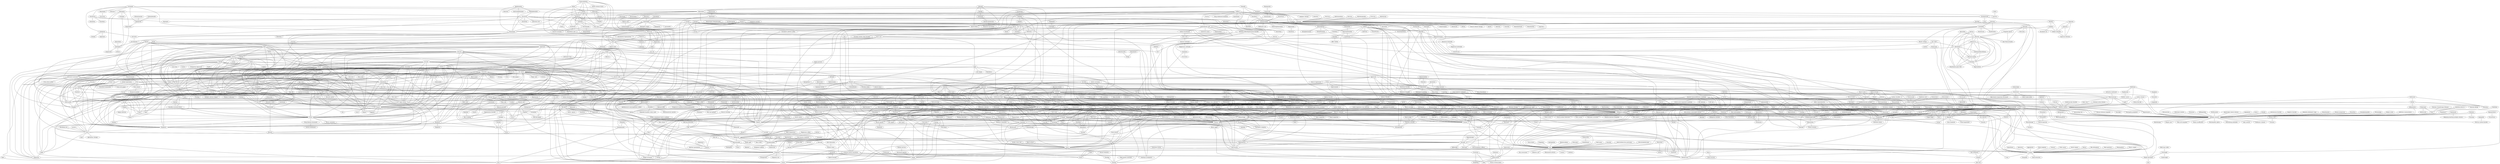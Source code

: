strict graph "" {
	node [label="\N"];
	564	[label=Etanercept,
		src_id=5,
		weight=0.0018557675107072446];
	975	[label=Adalimumab,
		src_id=50,
		weight=0.000543675733992057];
	564 -- 975	[weight=150.85];
	294	[label=Water,
		src_id=8089,
		weight=0.0024885379541218044];
	564 -- 294	[weight=450.55];
	563	[label="Interferon beta-1a",
		src_id=59,
		weight=0.0007166650386185176];
	563 -- 294	[weight=167.5];
	1	[label="Multiple sclerosis",
		src_id=181221,
		weight=0.010703149567674295];
	563 -- 1	[weight=3.2];
	974	[label=Trastuzumab,
		src_id=70,
		weight=0.00046629304475426475];
	46	[label="Breast cancer",
		src_id=172645,
		weight=0.0031211321536856154];
	974 -- 46	[weight=10.64];
	562	[label=Alemtuzumab,
		src_id=82,
		weight=0.0015108026017946186];
	973	[label="Antithymocyte immunoglobulin (rabbit)",
		src_id=92,
		weight=0.0013814067185452237];
	562 -- 973	[weight=172.26];
	182	[label=Disability,
		src_id=175257,
		weight=0.0011698999295204288];
	562 -- 182	[weight=6.61];
	972	[label=Oxytocin,
		src_id=100,
		weight=0.0003316728434207764];
	186	[label=Autism,
		src_id=171128,
		weight=0.0011470179228743986];
	972 -- 186	[weight=7.54];
	254	[label=Natalizumab,
		src_id=101,
		weight=0.003195214669164094];
	254 -- 182	[weight=5.94];
	114	[label=Infection,
		src_id=178954,
		weight=0.0020846672289825054];
	254 -- 114	[weight=27.33];
	254 -- 1	[weight=18.24];
	630	[label="Progressive multifocal leukoencephalopathy",
		src_id=184218,
		weight=0.0010936016105268505];
	254 -- 630	[weight=41.61];
	627	[label="Rebound effect",
		src_id=184820,
		weight=0.0007472386807318102];
	254 -- 627	[weight=26.4];
	400	[label=Bevacizumab,
		src_id=105,
		weight=0.00263678372924055];
	903	[label=Paclitaxel,
		src_id=1213,
		weight=0.0020559062705883826];
	400 -- 903	[weight=156.4];
	400 -- 46	[weight=13.24];
	429	[label="Ovarian cancer",
		src_id=182507,
		weight=0.0004976071353174332];
	400 -- 429	[weight=13.86];
	150	[label=Cyanocobalamin,
		src_id=108,
		weight=0.0019320538516876978];
	176	[label=Biotin,
		src_id=114,
		weight=0.0018978002501228238];
	150 -- 176	[weight=143.71];
	175	[label=Choline,
		src_id=115,
		weight=0.0025737509772851804];
	150 -- 175	[weight=177.29];
	125	[label=Riboflavin,
		src_id=132,
		weight=0.002250409811553485];
	150 -- 125	[weight=149.79];
	174	[label=Thiamine,
		src_id=144,
		weight=0.0018450818690591668];
	150 -- 174	[weight=138.12];
	173	[label="Folic Acid",
		src_id=150,
		weight=0.0015659150500828547];
	150 -- 173	[weight=143.71];
	110	[label=Zinc,
		src_id=1526,
		weight=0.0020600186409187567];
	150 -- 110	[weight=24.9];
	867	[label="Gastric intrinsic factor",
		src_id=8288,
		weight=0.0003267982016193434];
	150 -- 867	[weight=97.68];
	227	[label=Anaemia,
		src_id=170190,
		weight=0.0011596280865818983];
	150 -- 227	[weight=11.71];
	176 -- 175	[weight=273.45];
	176 -- 125	[weight=167.5];
	176 -- 174	[weight=150.85];
	176 -- 173	[weight=156.4];
	123	[label=Calcium,
		src_id=1327,
		weight=0.002163311016585593];
	176 -- 123	[weight=19.5];
	379	[label="Inositol nicotinate",
		src_id=7903,
		weight=0.0014175210037079265];
	176 -- 379	[weight=223.0];
	175 -- 125	[weight=215.07];
	175 -- 174	[weight=188.31];
	175 -- 173	[weight=158.74];
	241	[label=Nicotinamide,
		src_id=2556,
		weight=0.0022477533944642554];
	175 -- 241	[weight=313.19];
	175 -- 379	[weight=400.6];
	111	[label="Vitamin C",
		src_id=118,
		weight=0.0016257554451168288];
	398	[label="Vitamin E",
		src_id=155,
		weight=0.0010470894595116674];
	111 -- 398	[weight=21.57];
	94	[label="Acetylsalicylic acid",
		src_id=931,
		weight=0.002691975552367611];
	111 -- 94	[weight=4.27];
	111 -- 123	[weight=21.58];
	111 -- 110	[weight=23.82];
	63	[label=Orange,
		src_id=8619,
		weight=0.0014668608930941045];
	111 -- 63	[weight=3.24];
	70	[label=Influenza,
		src_id=179006,
		weight=0.002279452606004733];
	111 -- 70	[weight=3.05];
	159	[label=Injection,
		src_id=179084,
		weight=0.0012461897711732958];
	111 -- 159	[weight=5.73];
	113	[label=Malaise,
		src_id=180380,
		weight=0.0011130775223291225];
	111 -- 113	[weight=3.14];
	335	[label=Overdose,
		src_id=182586,
		weight=0.00042031784913088824];
	111 -- 335	[weight=6.94];
	314	[label=Echinacea,
		src_id=239767,
		weight=0.000741812196262044];
	111 -- 314	[weight=26.15];
	125 -- 174	[weight=269.02];
	125 -- 173	[weight=116.27];
	397	[label=Pyridoxine,
		src_id=156,
		weight=0.001044058515542422];
	125 -- 397	[weight=8.7];
	125 -- 123	[weight=18.84];
	199	[label=Magnesium,
		src_id=1330,
		weight=0.001257847007941602];
	125 -- 199	[weight=29.27];
	125 -- 241	[weight=346.81];
	971	[label=Glutathione,
		src_id=135,
		weight=0.0001761544560897058];
	22	[label=Acetaminophen,
		src_id=307,
		weight=0.009349866985179037];
	971 -- 22	[weight=2.11];
	970	[label=Creatine,
		src_id=140,
		weight=0.0001941259863791207];
	49	[label=Strawberry,
		src_id=8640,
		weight=0.002509670753364502];
	970 -- 49	[weight=2.43];
	969	[label="L-Tryptophan",
		src_id=142,
		weight=0.00019024710638529976];
	29	[label=Turkey,
		src_id=8644,
		weight=0.0020385494062902187];
	969 -- 29	[weight=1.86];
	174 -- 173	[weight=128.15];
	174 -- 397	[weight=8.67];
	174 -- 241	[weight=300.7];
	147	[label=Potassium,
		src_id=1306,
		weight=0.0017803363386952873];
	173 -- 147	[weight=29.34];
	173 -- 199	[weight=26.84];
	399	[label="Vitamin A",
		src_id=154,
		weight=0.0007638499734443009];
	399 -- 398	[weight=31.58];
	399 -- 199	[weight=23.2];
	399 -- 110	[weight=18.15];
	500	[label=Selenium,
		src_id=9080,
		weight=0.0007217585342517779];
	398 -- 500	[weight=36.26];
	242	[label="Pantothenic acid",
		src_id=1701,
		weight=0.0020888806810323585];
	397 -- 242	[weight=983.06];
	561	[label=Baclofen,
		src_id=172,
		weight=0.00068862524602269];
	248	[label=Oxycodone,
		src_id=486,
		weight=0.0018562689570329669];
	561 -- 248	[weight=23.28];
	339	[label="Muscle spasticity",
		src_id=181271,
		weight=0.0012973055640304691];
	561 -- 339	[weight=75.93];
	312	[label=Amphetamine,
		src_id=173,
		weight=0.0025406278756099905];
	307	[label=Methylphenidate,
		src_id=411,
		weight=0.0008091164605037443];
	312 -- 307	[weight=22.66];
	93	[label=Clonazepam,
		src_id=1052,
		weight=0.002040890096238496];
	312 -- 93	[weight=10.18];
	904	[label=Ketamine,
		src_id=1205,
		weight=0.00018581578933940833];
	312 -- 904	[weight=13.49];
	527	[label=Dextroamphetamine,
		src_id=1510,
		weight=0.0021570046261049688];
	312 -- 527	[weight=681.42];
	311	[label=Nicotine,
		src_id=175,
		weight=0.0024359331463429594];
	80	[label=Ethanol,
		src_id=884,
		weight=0.002059304338092783];
	311 -- 80	[weight=9.39];
	79	[label=Hydrocodone,
		src_id=942,
		weight=0.007625555091700601];
	311 -- 79	[weight=43.81];
	198	[label=Ecstasy,
		src_id=1395,
		weight=0.0023661249666285023];
	311 -- 198	[weight=61.4];
	97	[label=Cannabis,
		src_id=240914,
		weight=0.0018998369243232837];
	311 -- 97	[weight=8.93];
	149	[label=Lorazepam,
		src_id=177,
		weight=0.002140861592549645];
	310	[label=Citalopram,
		src_id=206,
		weight=0.0021942235347344272];
	149 -- 310	[weight=13.04];
	560	[label=Temazepam,
		src_id=222,
		weight=0.001103833948221833];
	149 -- 560	[weight=13.7];
	253	[label=Venlafaxine,
		src_id=276,
		weight=0.0021149750115015695];
	149 -- 253	[weight=17.32];
	958	[label=Clobazam,
		src_id=339,
		weight=0.0004355712125266197];
	149 -- 958	[weight=22.33];
	95	[label=Alprazolam,
		src_id=393,
		weight=0.0035784890800322454];
	149 -- 95	[weight=20.08];
	306	[label=Haloperidol,
		src_id=491,
		weight=0.0011716673105916912];
	149 -- 306	[weight=10.31];
	393	[label=Midazolam,
		src_id=669,
		weight=0.0012199495150356507];
	149 -- 393	[weight=20.03];
	149 -- 93	[weight=23.67];
	968	[label=Phentermine,
		src_id=182,
		weight=0.000636278965181622];
	309	[label=Topiramate,
		src_id=264,
		weight=0.0017937080204420976];
	968 -- 309	[weight=34.3];
	203	[label=Tramadol,
		src_id=184,
		weight=0.0008937143784743589];
	252	[label=Morphine,
		src_id=286,
		weight=0.0010904393092727508];
	203 -- 252	[weight=4.9];
	96	[label=Codeine,
		src_id=309,
		weight=0.0020445946482478853];
	203 -- 96	[weight=7.24];
	203 -- 95	[weight=5.72];
	203 -- 79	[weight=5.34];
	203 -- 93	[weight=4.83];
	366	[label=Cod,
		src_id=8995,
		weight=0.0005889675691268103];
	203 -- 366	[weight=6.55];
	967	[label=Oseltamivir,
		src_id=189,
		weight=0.00026790839857732243];
	967 -- 70	[weight=3.54];
	40	[label=Caffeine,
		src_id=192,
		weight=0.0026644135837426957];
	559	[label=Butalbital,
		src_id=232,
		weight=0.0005219678437205142];
	40 -- 559	[weight=11.97];
	40 -- 22	[weight=47.7];
	550	[label=Niacin,
		src_id=614,
		weight=0.001077977716770873];
	40 -- 550	[weight=3.28];
	304	[label=Epinephrine,
		src_id=654,
		weight=0.0004497387314468586];
	40 -- 304	[weight=3.48];
	936	[label=Ergotamine,
		src_id=682,
		weight=0.0002547599201009012];
	40 -- 936	[weight=6.08];
	40 -- 94	[weight=19.59];
	894	[label=Taurine,
		src_id=1860,
		weight=0.0001987991005889816];
	40 -- 894	[weight=2.95];
	144	[label="Coffee bean",
		src_id=8595,
		weight=0.0019068506023138473];
	40 -- 144	[weight=9.19];
	272	[label="Drug tolerance",
		src_id=175408,
		weight=0.000566074852447221];
	40 -- 272	[weight=2.64];
	748	[label="Drug withdrawal headache",
		src_id=175413,
		weight=0.00021310218544825816];
	40 -- 748	[weight=3.75];
	181	[label="Feeling abnormal",
		src_id=176622,
		weight=0.0005202190104182454];
	40 -- 181	[weight=1.82];
	40 -- 159	[weight=3.68];
	40 -- 335	[weight=4.35];
	334	[label=Palpitations,
		src_id=182661,
		weight=0.0006686360533119144];
	40 -- 334	[weight=3.59];
	34	[label=Tremor,
		src_id=187373,
		weight=0.0016296698657599226];
	40 -- 34	[weight=2.62];
	202	[label=Sildenafil,
		src_id=194,
		weight=0.0013685253004510163];
	396	[label=Levonorgestrel,
		src_id=357,
		weight=0.0005525250069614125];
	202 -- 396	[weight=3.68];
	202 -- 95	[weight=14.71];
	545	[label=Tadalafil,
		src_id=806,
		weight=0.00160765237560424];
	202 -- 545	[weight=44.92];
	202 -- 79	[weight=11.0];
	297	[label=Finasteride,
		src_id=1200,
		weight=0.0017964385590443185];
	202 -- 297	[weight=4.53];
	495	[label="Angina pectoris",
		src_id=170329,
		weight=0.0003275733672114038];
	202 -- 495	[weight=3.61];
	966	[label=Pantoprazole,
		src_id=204,
		weight=0.0004085159644163927];
	200	[label=Omeprazole,
		src_id=328,
		weight=0.002015865769841446];
	966 -- 200	[weight=23.7];
	298	[label=Sertraline,
		src_id=1088,
		weight=0.0010009202458280766];
	310 -- 298	[weight=27.06];
	911	[label=Doxepin,
		src_id=1126,
		weight=0.0008938370923665263];
	310 -- 911	[weight=98.46];
	827	[label=Opipramol,
		src_id=10560,
		weight=0.0009523167871909237];
	310 -- 827	[weight=106.16];
	965	[label=Eletriptan,
		src_id=207,
		weight=0.0002525260848664012];
	100	[label=Migraine,
		src_id=180996,
		weight=0.002556047119016334];
	965 -- 100	[weight=2.64];
	964	[label=Pregabalin,
		src_id=221,
		weight=0.0002328556073811645];
	2	[label=Pain,
		src_id=182630,
		weight=0.005114752897023984];
	964 -- 2	[weight=1.52];
	905	[label=Estazolam,
		src_id=1199,
		weight=0.0009164373557370554];
	560 -- 905	[weight=63.44];
	559 -- 22	[weight=11.35];
	963	[label=Cladribine,
		src_id=233,
		weight=0.0008648964839957673];
	519	[label=Fingolimod,
		src_id=7827,
		weight=0.0017091205312982289];
	963 -- 519	[weight=24.41];
	962	[label=Ziprasidone,
		src_id=237,
		weight=0.00046389468833383856];
	170	[label=Quetiapine,
		src_id=1208,
		weight=0.0027117565141987227];
	962 -- 170	[weight=36.68];
	558	[label=Phenytoin,
		src_id=243,
		weight=0.0011354448758139218];
	66	[label=Lamotrigine,
		src_id=542,
		weight=0.00401836970369796];
	558 -- 66	[weight=19.97];
	247	[label=Carbamazepine,
		src_id=551,
		weight=0.002154274103022538];
	558 -- 247	[weight=66.36];
	309 -- 66	[weight=33.44];
	757	[label="Congenital anomaly",
		src_id=174082,
		weight=0.000592973596530485];
	309 -- 757	[weight=31.27];
	132	[label=Epilepsy,
		src_id=176107,
		weight=0.0018427086542330514];
	309 -- 132	[weight=7.69];
	201	[label=Lidocaine,
		src_id=272,
		weight=0.0014842972044821446];
	385	[label="Propylene glycol",
		src_id=1755,
		weight=0.0016707832577713185];
	201 -- 385	[weight=79.35];
	873	[label=Tetracaine,
		src_id=8030,
		weight=0.00022867362213966253];
	201 -- 873	[weight=30.97];
	65	[label=Glycerin,
		src_id=8332,
		weight=0.0014140636278562307];
	201 -- 65	[weight=26.21];
	197	[label="Methyl salicylate",
		src_id=8362,
		weight=0.0027146720941401796];
	201 -- 197	[weight=238.57];
	362	[label="Aloe Polysaccharide",
		src_id=10941,
		weight=0.0016749997571719774];
	201 -- 362	[weight=80.92];
	315	[label="Aloe vera",
		src_id=239686,
		weight=0.0006970869785943646];
	201 -- 315	[weight=16.76];
	946	[label=Duloxetine,
		src_id=465,
		weight=0.000635966990585056];
	253 -- 946	[weight=34.08];
	938	[label=Trazodone,
		src_id=643,
		weight=0.0007903578044217172];
	253 -- 938	[weight=44.82];
	534	[label=Bupropion,
		src_id=1140,
		weight=0.0006553083305610498];
	253 -- 534	[weight=24.79];
	8	[label=Depression,
		src_id=175023,
		weight=0.0034340346288697925];
	253 -- 8	[weight=3.84];
	557	[label=Etonogestrel,
		src_id=285,
		weight=0.0018121348402399718];
	538	[label="Ethinyl Estradiol",
		src_id=963,
		weight=0.00191524212615949];
	557 -- 538	[weight=615.77];
	183	[label=Contraception,
		src_id=174350,
		weight=0.0016196519830989665];
	557 -- 183	[weight=8.26];
	950	[label=Pethidine,
		src_id=443,
		weight=0.0003822264379623557];
	252 -- 950	[weight=9.78];
	252 -- 248	[weight=8.57];
	391	[label=Fentanyl,
		src_id=799,
		weight=0.0010375257719529732];
	252 -- 391	[weight=7.91];
	812	[label="Analgesic therapy",
		src_id=170274,
		weight=0.00032040689759963505];
	252 -- 812	[weight=7.22];
	961	[label="Valproic Acid",
		src_id=304,
		weight=0.0007842078708386237];
	961 -- 247	[weight=57.55];
	22 -- 96	[weight=9.68];
	249	[label=Phenylephrine,
		src_id=377,
		weight=0.003478199796419639];
	22 -- 249	[weight=29.47];
	952	[label=Dexbrompheniramine,
		src_id=394,
		weight=0.0002765761554602831];
	22 -- 952	[weight=9.15];
	22 -- 248	[weight=56.22];
	929	[label="Mefenamic acid",
		src_id=770,
		weight=0.0002011172364730169];
	22 -- 929	[weight=3.86];
	22 -- 94	[weight=21.92];
	22 -- 79	[weight=258.14];
	124	[label=Ibuprofen,
		src_id=1035,
		weight=0.001860942856558941];
	22 -- 124	[weight=27.09];
	148	[label=Diphenhydramine,
		src_id=1059,
		weight=0.001971335979472283];
	22 -- 148	[weight=37.65];
	522	[label=Mepyramine,
		src_id=5751,
		weight=0.001236590443243362];
	22 -- 522	[weight=9.15];
	7	[label=Headache,
		src_id=177790,
		weight=0.00489254772514445];
	22 -- 7	[weight=12.55];
	22 -- 100	[weight=8.8];
	22 -- 2	[weight=6.28];
	12	[label=Pyrexia,
		src_id=184658,
		weight=0.0040603232435225695];
	22 -- 12	[weight=6.12];
	551	[label=Diclofenac,
		src_id=573,
		weight=0.0004389791963731298];
	96 -- 551	[weight=7.3];
	300	[label=Pseudoephedrine,
		src_id=838,
		weight=0.0008019360979333862];
	96 -- 300	[weight=8.09];
	244	[label=Guaifenesin,
		src_id=860,
		weight=0.0017571527564537567];
	96 -- 244	[weight=9.23];
	96 -- 124	[weight=8.51];
	916	[label=Promethazine,
		src_id=1053,
		weight=0.0004737059462793685];
	96 -- 916	[weight=17.97];
	878	[label=Ambroxol,
		src_id=5801,
		weight=0.00027678806714876927];
	96 -- 878	[weight=7.17];
	162	[label="Back pain",
		src_id=171211,
		weight=0.0013535376771928519];
	96 -- 162	[weight=3.87];
	222	[label=Bronchitis,
		src_id=172749,
		weight=0.0023202137653245067];
	96 -- 222	[weight=8.84];
	25	[label=Cough,
		src_id=174493,
		weight=0.0039233379499049965];
	96 -- 25	[weight=7.41];
	960	[label=Amitriptyline,
		src_id=312,
		weight=0.00021572419970798716];
	960 -- 2	[weight=1.22];
	959	[label=Hydromorphone,
		src_id=318,
		weight=0.00020414171620144637];
	6	[label=Diazepam,
		src_id=815,
		weight=0.005237446259222598];
	959 -- 6	[weight=1.53];
	251	[label=Metformin,
		src_id=321,
		weight=0.0019566871367156795];
	535	[label=Pioglitazone,
		src_id=1116,
		weight=0.0014800941860213118];
	251 -- 535	[weight=37.55];
	530	[label=Sitagliptin,
		src_id=1244,
		weight=0.0018169908899681887];
	251 -- 530	[weight=84.25];
	109	[label=Cholesterol,
		src_id=4273,
		weight=0.002955210765698263];
	251 -- 109	[weight=9.92];
	279	[label="Blood insulin",
		src_id=172218,
		weight=0.001171994312474911];
	251 -- 279	[weight=18.22];
	441	[label=Lipids,
		src_id=180038,
		weight=0.0007092982841205365];
	251 -- 441	[weight=42.05];
	556	[label=Methadone,
		src_id=323,
		weight=0.0005391127435501958];
	146	[label=Heroin,
		src_id=1393,
		weight=0.002175727094420297];
	556 -- 146	[weight=10.42];
	24	[label=Dependence,
		src_id=175013,
		weight=0.0025553996259209248];
	556 -- 24	[weight=5.57];
	250	[label=Olanzapine,
		src_id=324,
		weight=0.002490436567524731];
	555	[label=Clozapine,
		src_id=353,
		weight=0.0006979409483997208];
	250 -- 555	[weight=38.94];
	81	[label=Fluoxetine,
		src_id=461,
		weight=0.0021668749315402547];
	250 -- 81	[weight=14.29];
	303	[label=Risperidone,
		src_id=720,
		weight=0.0021179975110672557];
	250 -- 303	[weight=83.11];
	250 -- 170	[weight=64.57];
	531	[label=Aripiprazole,
		src_id=1222,
		weight=0.0008965223845285253];
	250 -- 531	[weight=48.57];
	553	[label=Lansoprazole,
		src_id=437,
		weight=0.0007049188478106186];
	200 -- 553	[weight=29.34];
	302	[label=Esomeprazole,
		src_id=722,
		weight=0.00091908622291553];
	200 -- 302	[weight=22.26];
	245	[label=Ranitidine,
		src_id=849,
		weight=0.0018550406159548454];
	200 -- 245	[weight=65.75];
	271	[label=Dyspepsia,
		src_id=175492,
		weight=0.0006082547754535824];
	200 -- 271	[weight=6.17];
	460	[label=Gastritis,
		src_id=177126,
		weight=0.0006353270903953752];
	200 -- 460	[weight=7.53];
	308	[label=Cetirizine,
		src_id=331,
		weight=0.0012682199877962746];
	171	[label=Loratadine,
		src_id=444,
		weight=0.0019694648080986698];
	308 -- 171	[weight=39.13];
	308 -- 300	[weight=12.89];
	539	[label=Fexofenadine,
		src_id=936,
		weight=0.0007596114816965453];
	308 -- 539	[weight=25.25];
	59	[label=Hypersensitivity,
		src_id=178510,
		weight=0.0021591917735909413];
	308 -- 59	[weight=8.2];
	555 -- 170	[weight=25.57];
	957	[label=Doxylamine,
		src_id=356,
		weight=0.000405969055115778];
	305	[label=Dextromethorphan,
		src_id=501,
		weight=0.002369403862015688];
	957 -- 305	[weight=78.84];
	554	[label=Progesterone,
		src_id=385,
		weight=0.0012684659378243612];
	396 -- 554	[weight=23.7];
	396 -- 538	[weight=27.76];
	956	[label=Trihexyphenidyl,
		src_id=366,
		weight=0.0003251189597370702];
	956 -- 306	[weight=12.14];
	249 -- 305	[weight=225.13];
	927	[label=Brompheniramine,
		src_id=821,
		weight=0.0002678769071402244];
	249 -- 927	[weight=34.3];
	249 -- 244	[weight=114.52];
	913	[label=Chlorphenamine,
		src_id=1098,
		weight=0.0016671426152297785];
	249 -- 913	[weight=428.28];
	955	[label=Nimodipine,
		src_id=382,
		weight=0.00047590758575109706];
	955 -- 66	[weight=25.98];
	359	[label="Blood oestrogen",
		src_id=172274,
		weight=0.0016496981044534823];
	554 -- 359	[weight=65.45];
	954	[label="Zoledronic acid",
		src_id=388,
		weight=0.00032062152249995];
	954 -- 46	[weight=5.8];
	953	[label=Eszopiclone,
		src_id=391,
		weight=0.00026122257994707146];
	172	[label=Zolpidem,
		src_id=414,
		weight=0.0013180053656811522];
	953 -- 172	[weight=4.61];
	95 -- 172	[weight=11.5];
	95 -- 248	[weight=20.14];
	95 -- 6	[weight=28.41];
	95 -- 79	[weight=28.6];
	95 -- 93	[weight=19.61];
	898	[label=Bromazepam,
		src_id=1492,
		weight=0.0002074005823977083];
	95 -- 898	[weight=3.24];
	897	[label=Nitrazepam,
		src_id=1528,
		weight=0.00024848598754686276];
	95 -- 897	[weight=5.41];
	333	[label="Panic attack",
		src_id=182745,
		weight=0.00045046189057130765];
	95 -- 333	[weight=3.23];
	307 -- 81	[weight=7.37];
	307 -- 93	[weight=11.98];
	280	[label="Attention deficit/hyperactivity disorder",
		src_id=171101,
		weight=0.000780115649125555];
	307 -- 280	[weight=15.63];
	951	[label=Hyoscyamine,
		src_id=413,
		weight=0.0002755357415093156];
	36	[label=Nausea,
		src_id=181546,
		weight=0.0038156295399726457];
	951 -- 36	[weight=3.58];
	172 -- 66	[weight=5.45];
	921	[label=Zaleplon,
		src_id=948,
		weight=0.0002984454641373625];
	172 -- 921	[weight=6.1];
	299	[label=Melatonin,
		src_id=1049,
		weight=0.0009388304602989418];
	172 -- 299	[weight=10.53];
	101	[label=Insomnia,
		src_id=179162,
		weight=0.001259031681798472];
	172 -- 101	[weight=4.3];
	58	[label="Loss of consciousness",
		src_id=180127,
		weight=0.0012569399586905307];
	172 -- 58	[weight=2.36];
	553 -- 245	[weight=23.04];
	932	[label=Mometasone,
		src_id=750,
		weight=0.00044737110645787334];
	171 -- 932	[weight=23.2];
	171 -- 300	[weight=11.86];
	171 -- 539	[weight=22.72];
	171 -- 148	[weight=6.97];
	171 -- 59	[weight=7.99];
	417	[label="Rhinitis allergic",
		src_id=185350,
		weight=0.0004866463292850199];
	171 -- 417	[weight=17.03];
	949	[label=Ketorolac,
		src_id=454,
		weight=0.00019920636892429858];
	949 -- 6	[weight=1.4];
	948	[label=Dronabinol,
		src_id=459,
		weight=0.0016954557263463657];
	518	[label=Cannabidiol,
		src_id=8006,
		weight=0.002470948022845512];
	948 -- 518	[weight=868.06];
	395	[label=Cimetidine,
		src_id=490,
		weight=0.0009701686942326386];
	81 -- 395	[weight=6.9];
	81 -- 66	[weight=10.86];
	935	[label=Paroxetine,
		src_id=701,
		weight=0.00026723302463398427];
	81 -- 935	[weight=6.84];
	81 -- 6	[weight=10.71];
	81 -- 93	[weight=9.83];
	81 -- 298	[weight=13.29];
	81 -- 534	[weight=8.63];
	81 -- 8	[weight=4.87];
	686	[label="Laboratory test",
		src_id=179654,
		weight=0.0002310926502325642];
	81 -- 686	[weight=4.8];
	317	[label="Weight increased",
		src_id=188826,
		weight=0.0004783977897745848];
	81 -- 317	[weight=5.55];
	947	[label=Chlordiazepoxide,
		src_id=464,
		weight=0.00019920636892429858];
	947 -- 6	[weight=1.4];
	945	[label=Chlorpromazine,
		src_id=466,
		weight=0.0005007889919602212];
	945 -- 306	[weight=24.05];
	248 -- 24	[weight=6.89];
	395 -- 245	[weight=25.17];
	541	[label=Famotidine,
		src_id=913,
		weight=0.0008442501937645736];
	395 -- 541	[weight=39.42];
	306 -- 303	[weight=20.98];
	305 -- 244	[weight=155.05];
	543	[label=Quinidine,
		src_id=894,
		weight=0.0016377389242955892];
	305 -- 543	[weight=151.53];
	944	[label=Piroxicam,
		src_id=541,
		weight=0.00019920636892429858];
	944 -- 6	[weight=1.4];
	66 -- 247	[weight=22.6];
	66 -- 303	[weight=33.23];
	917	[label=Gabapentin,
		src_id=982,
		weight=0.0004286771726887339];
	66 -- 917	[weight=22.26];
	66 -- 93	[weight=8.53];
	884	[label=Lacosamide,
		src_id=5491,
		weight=0.0004707020832361591];
	66 -- 884	[weight=25.57];
	66 -- 132	[weight=6.71];
	438	[label=Meningitis,
		src_id=180708,
		weight=0.0005953813141667364];
	66 -- 438	[weight=19.5];
	673	[label="Meningitis aseptic",
		src_id=180709,
		weight=0.000588651152416093];
	66 -- 673	[weight=34.86];
	943	[label=Hydroxyzine,
		src_id=544,
		weight=0.00020414171620144637];
	943 -- 6	[weight=1.53];
	247 -- 93	[weight=11.34];
	247 -- 132	[weight=7.27];
	942	[label=Propranolol,
		src_id=558,
		weight=0.00023478896498123157];
	103	[label=Convulsion,
		src_id=174366,
		weight=0.0019186992784428632];
	942 -- 103	[weight=2.7];
	552	[label=Atropine,
		src_id=559,
		weight=0.001429216480953112];
	552 -- 304	[weight=8.0];
	915	[label=Diphenoxylate,
		src_id=1065,
		weight=0.00127841246874265];
	552 -- 915	[weight=118.53];
	394	[label=Valaciclovir,
		src_id=564,
		weight=0.001262927417734037];
	547	[label=Meropenem,
		src_id=746,
		weight=0.0013084299918466004];
	394 -- 547	[weight=72.36];
	387	[label=Dexamethasone,
		src_id=1218,
		weight=0.0016211617009469984];
	394 -- 387	[weight=50.95];
	217	[label="Herpes virus infection",
		src_id=178111,
		weight=0.0009206177762783174];
	394 -- 217	[weight=9.01];
	402	[label=Natrium,
		src_id=240545,
		weight=0.0006898113996071495];
	551 -- 402	[weight=14.14];
	941	[label=Testosterone,
		src_id=611,
		weight=0.00036959592739270887];
	941 -- 359	[weight=15.91];
	550 -- 242	[weight=982.31];
	940	[label=Prednisone,
		src_id=622,
		weight=0.00021714386002968337];
	33	[label=Weight,
		src_id=188818,
		weight=0.0019859448706760407];
	940 -- 33	[weight=1.61];
	939	[label="Magnesium sulfate",
		src_id=640,
		weight=0.00018795676126017675];
	43	[label="Feeling hot",
		src_id=176626,
		weight=0.0038058617709060324];
	939 -- 43	[weight=1.19];
	47	[label=Agitation,
		src_id=169902,
		weight=0.0015084673142934722];
	304 -- 47	[weight=2.31];
	304 -- 34	[weight=2.22];
	937	[label=Sumatriptan,
		src_id=655,
		weight=0.00035697922468179715];
	937 -- 100	[weight=5.23];
	246	[label=Warfarin,
		src_id=668,
		weight=0.002843710686488503];
	883	[label=Apixaban,
		src_id=5693,
		weight=0.0010116117613332097];
	246 -- 883	[weight=72.36];
	880	[label="Dabigatran etexilate",
		src_id=5755,
		weight=0.0008473763539394094];
	246 -- 880	[weight=58.63];
	799	[label="Atrial fibrillation",
		src_id=171069,
		weight=0.0008098163263198513];
	246 -- 799	[weight=55.49];
	131	[label=Haemorrhage,
		src_id=177684,
		weight=0.0010232475434778705];
	246 -- 131	[weight=5.05];
	69	[label=Prophylaxis,
		src_id=184239,
		weight=0.0026736400086021343];
	246 -- 69	[weight=9.42];
	393 -- 391	[weight=22.56];
	546	[label=Propofol,
		src_id=804,
		weight=0.0010051024966741336];
	393 -- 546	[weight=32.22];
	549	[label=Flurbiprofen,
		src_id=698,
		weight=0.0003213996143202003];
	549 -- 124	[weight=3.75];
	56	[label="Oropharyngeal pain",
		src_id=182375,
		weight=0.0040078314083281654];
	549 -- 56	[weight=3.78];
	934	[label="Homatropine Methylbromide",
		src_id=711,
		weight=0.00021879830856884599];
	934 -- 79	[weight=4.81];
	303 -- 170	[weight=61.81];
	301	[label=Naproxen,
		src_id=774,
		weight=0.0012361637882798613];
	302 -- 301	[weight=33.49];
	302 -- 245	[weight=17.38];
	584	[label=Ulcer,
		src_id=187570,
		weight=0.0002730904467992003];
	302 -- 584	[weight=14.2];
	933	[label=Meclizine,
		src_id=723,
		weight=0.00020945670557683633];
	933 -- 6	[weight=1.67];
	392	[label=Hydrocortisone,
		src_id=727,
		weight=0.002142625840691309];
	893	[label=Phenol,
		src_id=3075,
		weight=0.0016274023038562017];
	392 -- 893	[weight=123.1];
	226	[label=Arthritis,
		src_id=170939,
		weight=0.0014277179101152772];
	392 -- 226	[weight=10.76];
	392 -- 159	[weight=17.96];
	548	[label=Clopidogrel,
		src_id=744,
		weight=0.0009163548381216062];
	548 -- 94	[weight=11.63];
	885	[label=Prasugrel,
		src_id=5483,
		weight=0.0008268953754909801];
	548 -- 885	[weight=80.92];
	547 -- 387	[weight=77.85];
	931	[label=Clavulanate,
		src_id=752,
		weight=0.0011210385191197348];
	537	[label=Amoxicillin,
		src_id=1044,
		weight=0.0011900483115613325];
	931 -- 537	[weight=129.08];
	930	[label=Oxcarbazepine,
		src_id=762,
		weight=0.0010978186337581388];
	532	[label=Levetiracetam,
		src_id=1186,
		weight=0.001183524229289351];
	930 -- 532	[weight=54.52];
	928	[label=Aciclovir,
		src_id=773,
		weight=0.0003509087448459188];
	928 -- 217	[weight=9.02];
	380	[label=Capsaicin,
		src_id=5830,
		weight=0.0007166656234833682];
	301 -- 380	[weight=58.09];
	301 -- 197	[weight=55.0];
	365	[label="Capsicum oleoresin",
		src_id=9076,
		weight=0.0011469805594901891];
	301 -- 365	[weight=151.79];
	391 -- 546	[weight=26.78];
	544	[label=Vardenafil,
		src_id=848,
		weight=0.001153668754377704];
	545 -- 544	[weight=70.63];
	390	[label=Menthol,
		src_id=811,
		weight=0.0015454856875490107];
	390 -- 124	[weight=4.48];
	296	[label=Camphor,
		src_id=1666,
		weight=0.0024188675996821133];
	390 -- 296	[weight=282.65];
	390 -- 197	[weight=255.07];
	926	[label=Triazolam,
		src_id=883,
		weight=0.00019920636892429858];
	6 -- 926	[weight=1.4];
	6 -- 80	[weight=6.83];
	6 -- 79	[weight=18.41];
	919	[label=Dimenhydrinate,
		src_id=971,
		weight=0.00019920636892429858];
	6 -- 919	[weight=1.4];
	908	[label=Phenobarbital,
		src_id=1158,
		weight=0.0002193274001311319];
	6 -- 908	[weight=1.93];
	907	[label=Zopiclone,
		src_id=1182,
		weight=0.00019920636892429858];
	6 -- 907	[weight=1.4];
	900	[label=Flunitrazepam,
		src_id=1478,
		weight=0.00021439205285398415];
	6 -- 900	[weight=1.8];
	889	[label=Metamizole,
		src_id=4539,
		weight=0.00019920636892429858];
	6 -- 889	[weight=1.4];
	869	[label=Helium,
		src_id=8098,
		weight=0.00019882672682605646];
	6 -- 869	[weight=1.39];
	77	[label=Cherry,
		src_id=8591,
		weight=0.0012322945080974759];
	6 -- 77	[weight=2.94];
	26	[label=Anxiety,
		src_id=170661,
		weight=0.0024152557908537135];
	6 -- 26	[weight=3.32];
	6 -- 101	[weight=3.63];
	668	[label="Muscle relaxant therapy",
		src_id=181266,
		weight=0.00022426274740827972];
	6 -- 668	[weight=2.06];
	128	[label=Nervousness,
		src_id=181699,
		weight=0.0011396303895811804];
	6 -- 128	[weight=3.67];
	658	[label=Opiates,
		src_id=182251,
		weight=0.00019920636892429858];
	6 -- 658	[weight=1.4];
	126	[label=Somnolence,
		src_id=186129,
		weight=0.0013383381313964808];
	6 -- 126	[weight=3.31];
	35	[label=Stress,
		src_id=186464,
		weight=0.002015237402949719];
	6 -- 35	[weight=2.61];
	567	[label=Valeriana,
		src_id=240872,
		weight=0.00027437550437624193];
	6 -- 567	[weight=3.38];
	6 -- 97	[weight=6.95];
	300 -- 244	[weight=41.78];
	463	[label="Erectile dysfunction",
		src_id=176149,
		weight=0.000995758399986217];
	544 -- 463	[weight=13.04];
	245 -- 541	[weight=23.97];
	244 -- 25	[weight=4.68];
	526	[label="Isopropyl Alcohol",
		src_id=2207,
		weight=0.001116236054750698];
	80 -- 526	[weight=1.91];
	892	[label=Formaldehyde,
		src_id=3618,
		weight=0.00020667729695284133];
	80 -- 892	[weight=1.64];
	877	[label="Povidone-iodine",
		src_id=5865,
		weight=0.000197436318022591];
	80 -- 877	[weight=1.39];
	818	[label="Alcohol abuse",
		src_id=169954,
		weight=0.000197436318022591];
	80 -- 818	[weight=1.39];
	188	[label=Alcoholic,
		src_id=169964,
		weight=0.0011782448128945038];
	80 -- 188	[weight=3.1];
	80 -- 272	[weight=3.21];
	83	[label="Exercise adequate",
		src_id=176259,
		weight=0.0021158708770197326];
	80 -- 83	[weight=2.16];
	269	[label=Hangover,
		src_id=177758,
		weight=0.0006453547080442299];
	80 -- 269	[weight=3.39];
	347	[label=Illusion,
		src_id=178750,
		weight=0.0003753785399428647];
	80 -- 347	[weight=2.36];
	80 -- 97	[weight=10.59];
	925	[label=Ondansetron,
		src_id=890,
		weight=0.00030519300363163714];
	925 -- 36	[weight=4.4];
	924	[label=Bimatoprost,
		src_id=891,
		weight=0.000713081550711567];
	319	[label=Vitiligo,
		src_id=188669,
		weight=0.001357848687514485];
	924 -- 319	[weight=16.43];
	243	[label=Cocaine,
		src_id=893,
		weight=0.0010953301774270865];
	243 -- 146	[weight=19.67];
	243 -- 198	[weight=10.93];
	243 -- 242	[weight=3.39];
	215	[label=Paranoia,
		src_id=182831,
		weight=0.001260943400434564];
	243 -- 215	[weight=2.96];
	243 -- 97	[weight=5.91];
	820	[label="Affect lability",
		src_id=169892,
		weight=0.0011681813099341108];
	543 -- 820	[weight=421.63];
	542	[label=Buprenorphine,
		src_id=907,
		weight=0.0014008705559343006];
	533	[label=Naloxone,
		src_id=1167,
		weight=0.0014008705559343006];
	542 -- 533	[weight=292.38];
	542 -- 24	[weight=2.87];
	923	[label=Cyclobenzaprine,
		src_id=910,
		weight=0.00021683231307159065];
	923 -- 79	[weight=4.68];
	922	[label=Colesevelam,
		src_id=916,
		weight=0.0004198151182867503];
	922 -- 109	[weight=11.7];
	540	[label="Salicylic acid",
		src_id=922,
		weight=0.0013437733194750228];
	872	[label="Benzoyl peroxide",
		src_id=8041,
		weight=0.0012073676317237607];
	540 -- 872	[weight=96.14];
	135	[label=Acne,
		src_id=169642,
		weight=0.0017458797157551575];
	540 -- 135	[weight=7.47];
	909	[label=Orphenadrine,
		src_id=1157,
		weight=0.00019587854047500042];
	94 -- 909	[weight=8.6];
	386	[label="Sodium bicarbonate",
		src_id=1336,
		weight=0.002782747086580091];
	94 -- 386	[weight=140.63];
	383	[label="Citric Acid",
		src_id=4027,
		weight=0.0038181800574315604];
	94 -- 383	[weight=157.27];
	94 -- 46	[weight=3.64];
	85	[label="Cerebrovascular accident",
		src_id=173414,
		weight=0.0017302728093329153];
	94 -- 85	[weight=4.67];
	758	[label="Colorectal cancer",
		src_id=173947,
		weight=0.00025821405473982703];
	94 -- 758	[weight=19.36];
	94 -- 131	[weight=3.33];
	79 -- 198	[weight=34.14];
	79 -- 24	[weight=6.52];
	158	[label="Muscle spasms",
		src_id=181270,
		weight=0.0013562197950879695];
	79 -- 158	[weight=5.41];
	79 -- 97	[weight=7.84];
	920	[label=Isotretinoin,
		src_id=968,
		weight=0.0003186982037288812];
	920 -- 135	[weight=7.44];
	918	[label=Exemestane,
		src_id=976,
		weight=0.0003705832429425455];
	918 -- 46	[weight=7.46];
	389	[label=Salbutamol,
		src_id=987,
		weight=0.00119410169940957];
	187	[label=Asthma,
		src_id=171037,
		weight=0.0020392010813712683];
	389 -- 187	[weight=21.26];
	389 -- 1	[weight=7.18];
	316	[label=Wheezing,
		src_id=188840,
		weight=0.0010040461364764029];
	389 -- 316	[weight=12.22];
	124 -- 148	[weight=30.63];
	124 -- 114	[weight=3.59];
	41	[label=Massage,
		src_id=180533,
		weight=0.002230691900548259];
	124 -- 41	[weight=3.13];
	208	[label=Swelling,
		src_id=186614,
		weight=0.0010954176994814131];
	124 -- 208	[weight=5.59];
	259	[label=Toothache,
		src_id=187186,
		weight=0.000888610054899679];
	124 -- 259	[weight=5.32];
	537 -- 59	[weight=4.79];
	299 -- 148	[weight=8.25];
	363	[label=Valerian,
		src_id=10807,
		weight=0.0024632959553001605];
	299 -- 363	[weight=24.23];
	765	[label="Circadian rhythm sleep disorder",
		src_id=173754,
		weight=0.00024030163254844177];
	299 -- 765	[weight=5.76];
	93 -- 298	[weight=13.21];
	910	[label=Bretylium,
		src_id=1142,
		weight=0.00032426892613330964];
	93 -- 910	[weight=14.03];
	388	[label=Escitalopram,
		src_id=1159,
		weight=0.0007026087942217612];
	93 -- 388	[weight=9.34];
	148 -- 110	[weight=5.25];
	148 -- 59	[weight=9.12];
	148 -- 417	[weight=8.1];
	407	[label=Urticaria,
		src_id=188054,
		weight=0.0003601870167909119];
	148 -- 407	[weight=7.71];
	914	[label=Benzocaine,
		src_id=1070,
		weight=0.0010589719647096357];
	914 -- 526	[weight=47.83];
	298 -- 388	[weight=21.96];
	536	[label=Dutasteride,
		src_id=1110,
		weight=0.0013443166668562787];
	536 -- 297	[weight=46.83];
	262	[label="Prostate cancer",
		src_id=184259,
		weight=0.0013322818500605595];
	536 -- 262	[weight=22.26];
	788	[label="Bladder cancer",
		src_id=171782,
		weight=0.0011928086323665296];
	535 -- 788	[weight=182.64];
	912	[label=Cefadroxil,
		src_id=1124,
		weight=0.000571486679747115];
	912 -- 387	[weight=57.55];
	388 -- 170	[weight=21.96];
	533 -- 24	[weight=2.87];
	532 -- 103	[weight=3.25];
	906	[label=Mitoxantrone,
		src_id=1188,
		weight=0.00025201101748447606];
	906 -- 1	[weight=3.2];
	816	[label=Alopecia,
		src_id=170026,
		weight=0.00045616651115572575];
	297 -- 816	[weight=18.76];
	297 -- 262	[weight=22.26];
	170 -- 531	[weight=39.06];
	902	[label=Lithium,
		src_id=1316,
		weight=0.0002872119956838242];
	170 -- 902	[weight=16.29];
	529	[label=Exenatide,
		src_id=1259,
		weight=0.0017865047229257078];
	530 -- 529	[weight=167.5];
	881	[label=Liraglutide,
		src_id=5726,
		weight=0.0007141447000505181];
	529 -- 881	[weight=100.9];
	147 -- 123	[weight=37.11];
	147 -- 199	[weight=27.15];
	384	[label=Fructose,
		src_id=3934,
		weight=0.0007737136218929594];
	147 -- 384	[weight=19.16];
	295	[label=Iodine,
		src_id=5012,
		weight=0.0009445089896804476];
	147 -- 295	[weight=19.05];
	52	[label=Banana,
		src_id=8579,
		weight=0.0019768511503153027];
	147 -- 52	[weight=2.84];
	278	[label="Blood sodium",
		src_id=172362,
		weight=0.0008193961993546509];
	147 -- 278	[weight=19.5];
	147 -- 402	[weight=37.73];
	123 -- 199	[weight=41.32];
	123 -- 110	[weight=38.58];
	123 -- 384	[weight=20.98];
	118	[label="Vitamin D",
		src_id=9042,
		weight=0.002723641517697237];
	123 -- 118	[weight=12.95];
	477	[label="Dental caries",
		src_id=174986,
		weight=0.000537705944654995];
	123 -- 477	[weight=24.51];
	199 -- 295	[weight=29.75];
	169	[label="Acetic acid",
		src_id=2987,
		weight=0.0010697385061733354];
	386 -- 169	[weight=17.35];
	386 -- 383	[weight=492.03];
	528	[label=Drospirenone,
		src_id=1340,
		weight=0.0016598922112814512];
	528 -- 183	[weight=23.37];
	466	[label=Embolism,
		src_id=175772,
		weight=0.001678177019412105];
	528 -- 466	[weight=109.33];
	901	[label=Ginseng,
		src_id=1347,
		weight=0.00033396009629592214];
	98	[label="Green tea",
		src_id=239815,
		weight=0.0012860989320172013];
	901 -- 98	[weight=7.88];
	146 -- 198	[weight=7.91];
	382	[label=LSD,
		src_id=4551,
		weight=0.0005655913970679447];
	146 -- 382	[weight=7.2];
	830	[label=Opium,
		src_id=9075,
		weight=0.00027425807701974826];
	146 -- 830	[weight=5.45];
	146 -- 24	[weight=8.47];
	219	[label="Drug abuser",
		src_id=175348,
		weight=0.0011796287162815849];
	146 -- 219	[weight=14.57];
	146 -- 335	[weight=4.94];
	198 -- 382	[weight=6.71];
	198 -- 77	[weight=3.31];
	899	[label=Dihydrocodeine,
		src_id=1485,
		weight=0.00021572419970798716];
	899 -- 2	[weight=1.22];
	527 -- 242	[weight=2.91];
	110 -- 500	[weight=23.81];
	110 -- 135	[weight=4.23];
	360	[label="Blood copper",
		src_id=172045,
		weight=0.0004045479358697205];
	110 -- 360	[weight=10.41];
	110 -- 477	[weight=22.2];
	110 -- 314	[weight=22.81];
	896	[label=Etoricoxib,
		src_id=1559,
		weight=0.00021572419970798716];
	896 -- 2	[weight=1.22];
	895	[label="Fumaric Acid",
		src_id=1605,
		weight=0.001145857548145389];
	423	[label=Psoriasis,
		src_id=184425,
		weight=0.0012605968650704865];
	895 -- 423	[weight=55.74];
	296 -- 197	[weight=292.84];
	377	[label="Eucalyptus globulus pollen",
		src_id=8548,
		weight=0.0006452084196427115];
	296 -- 377	[weight=18.63];
	831	[label="Eucalyptus oil",
		src_id=9059,
		weight=0.0007053526804944412];
	296 -- 831	[weight=222.15];
	422	[label="Psychomotor hyperactivity",
		src_id=184442,
		weight=0.00032871066794323996];
	242 -- 422	[weight=2.38];
	385 -- 65	[weight=36.21];
	385 -- 362	[weight=800.2];
	241 -- 379	[weight=364.27];
	865	[label=Dexpanthenol,
		src_id=8294,
		weight=0.00042629586724853756];
	241 -- 865	[weight=228.05];
	78	[label="Olive oil",
		src_id=8371,
		weight=0.0024330018711034296];
	169 -- 78	[weight=16.34];
	121	[label=Apple,
		src_id=8575,
		weight=0.0012219036290357023];
	169 -- 121	[weight=2.91];
	90	[label="Mustard seed",
		src_id=8615,
		weight=0.0015622426213659454];
	169 -- 90	[weight=6.54];
	364	[label="Sea salt",
		src_id=9169,
		weight=0.0006480420208101543];
	169 -- 364	[weight=8.79];
	361	[label="Arthropod sting",
		src_id=170962,
		weight=0.0004433992469913804];
	169 -- 361	[weight=4.4];
	268	[label=Hiccups,
		src_id=178129,
		weight=0.0004403010671051162];
	169 -- 268	[weight=3.86];
	525	[label=Sphingosine,
		src_id=3023,
		weight=0.0013142835329449493];
	786	[label="Blood phosphorus",
		src_id=172294,
		weight=0.0012636213667354104];
	525 -- 786	[weight=334.0];
	525 -- 1	[weight=3.2];
	17	[label=Corn,
		src_id=8641,
		weight=0.002241353391417104];
	384 -- 17	[weight=17.1];
	521	[label="Calcium Carbonate",
		src_id=5783,
		weight=0.001953443500005734];
	383 -- 521	[weight=373.96];
	891	[label=Phenethylamine,
		src_id=4077,
		weight=0.000277195764559855];
	143	[label=Pea,
		src_id=8621,
		weight=0.0009392863893178498];
	891 -- 143	[weight=4.87];
	890	[label=Lactose,
		src_id=4202,
		weight=0.00018251911303894278];
	28	[label=Cocoa,
		src_id=8976,
		weight=0.0032251118950836215];
	890 -- 28	[weight=1.3];
	826	[label="Fish oil",
		src_id=10993,
		weight=0.00037746442221490463];
	109 -- 826	[weight=9.89];
	133	[label="Blood pressure",
		src_id=172305,
		weight=0.0018026048596267894];
	109 -- 133	[weight=11.87];
	109 -- 278	[weight=7.84];
	785	[label="Blood triglycerides",
		src_id=172398,
		weight=0.0005854741946340808];
	109 -- 785	[weight=18.78];
	277	[label="Cardiac disorder",
		src_id=173028,
		weight=0.001183838966693716];
	109 -- 277	[weight=15.41];
	708	[label="High density lipoprotein decreased",
		src_id=178134,
		weight=0.00042262289924178986];
	109 -- 708	[weight=11.82];
	109 -- 1	[weight=4.68];
	157	[label="Myocardial infarction",
		src_id=181366,
		weight=0.0014861453341135813];
	109 -- 157	[weight=5.55];
	270	[label=Flashback,
		src_id=176739,
		weight=0.0008177562174909741];
	382 -- 270	[weight=3.79];
	888	[label=Afamelanotide,
		src_id=4647,
		weight=0.0006171393894209737];
	888 -- 319	[weight=13.65];
	887	[label="Glatiramer Acetate",
		src_id=4930,
		weight=0.0002990283456363477];
	887 -- 1	[weight=4.62];
	886	[label=Histamine,
		src_id=5011,
		weight=0.0003000216694705422];
	886 -- 1	[weight=4.65];
	295 -- 364	[weight=17.47];
	295 -- 278	[weight=19.33];
	524	[label=Rivaroxaban,
		src_id=5494,
		weight=0.0005420049406230052];
	524 -- 85	[weight=4.56];
	524 -- 69	[weight=10.05];
	882	[label=Dalfampridine,
		src_id=5714,
		weight=0.0002513488015950131];
	882 -- 1	[weight=3.18];
	523	[label=Laquinimod,
		src_id=5747,
		weight=0.0018013289398542537];
	523 -- 1	[weight=9.74];
	625	[label="Relapsing-remitting multiple sclerosis",
		src_id=184964,
		weight=0.00159144008344073];
	523 -- 625	[weight=132.45];
	833	[label=Pamabrom,
		src_id=9051,
		weight=0.0011292783163920348];
	522 -- 833	[weight=134.2];
	879	[label=Dexmethylphenidate,
		src_id=5761,
		weight=0.0005613644338496735];
	879 -- 215	[weight=10.54];
	381	[label="Aluminum hydroxide",
		src_id=5782,
		weight=0.0016595866291587822];
	517	[label="Magnesium hydroxide",
		src_id=8049,
		weight=0.0014059955167346394];
	381 -- 517	[weight=892.0];
	378	[label="Magnesium carbonate",
		src_id=8337,
		weight=0.0011621554902758054];
	381 -- 378	[weight=143.43];
	282	[label=Dimethicone,
		src_id=9025,
		weight=0.0014130497028480384];
	381 -- 282	[weight=880.12];
	521 -- 378	[weight=265.02];
	520	[label=Tetryzoline,
		src_id=5821,
		weight=0.0008650832544648884];
	520 -- 65	[weight=313.46];
	520 -- 59	[weight=4.82];
	380 -- 197	[weight=43.06];
	380 -- 365	[weight=85.13];
	876	[label="Azilsartan medoxomil",
		src_id=7797,
		weight=0.0003501290572946694];
	876 -- 133	[weight=7.43];
	875	[label="Uric Acid",
		src_id=7814,
		weight=0.0005440520984269217];
	350	[label=Gout,
		src_id=177495,
		weight=0.001194254978983778];
	875 -- 350	[weight=13.81];
	519 -- 1	[weight=25.06];
	874	[label=Teriflunomide,
		src_id=7839,
		weight=0.00030035277741527364];
	874 -- 1	[weight=4.66];
	518 -- 339	[weight=295.79];
	517 -- 282	[weight=907.75];
	871	[label="Chorionic Gonadotropin (Human)",
		src_id=8071,
		weight=0.0005267398860374112];
	871 -- 294	[weight=137.23];
	294 -- 1	[weight=3.18];
	870	[label="Sodium Chloride",
		src_id=8096,
		weight=0.00020116165611017218];
	870 -- 25	[weight=1.8];
	240	[label=Dextran,
		src_id=8195,
		weight=0.0008119159546926926];
	240 -- 65	[weight=23.1];
	139	[label="Mineral oil",
		src_id=9013,
		weight=0.0016700750341170853];
	240 -- 139	[weight=294.82];
	104	[label=Petrolatum,
		src_id=9014,
		weight=0.0015224077734446284];
	240 -- 104	[weight=228.05];
	138	[label="Polyvinyl alcohol",
		src_id=9016,
		weight=0.0014456172590228693];
	240 -- 138	[weight=71.35];
	137	[label=Povidone,
		src_id=9017,
		weight=0.0014456172590228693];
	240 -- 137	[weight=71.35];
	293	[label="Zinc oxide",
		src_id=8260,
		weight=0.0015219244888727646];
	516	[label=Pramocaine,
		src_id=8284,
		weight=0.0012667851064619927];
	293 -- 516	[weight=582.24];
	293 -- 104	[weight=74.46];
	293 -- 282	[weight=6.57];
	832	[label=Lanolin,
		src_id=9057,
		weight=0.00026345596712307385];
	293 -- 832	[weight=66.51];
	868	[label=Glucose,
		src_id=8280,
		weight=0.0003436313283280535];
	14	[label="Diabetes mellitus",
		src_id=175126,
		weight=0.004142835232944805];
	868 -- 14	[weight=6.26];
	54	[label=Pruritus,
		src_id=184366,
		weight=0.0028427636323509267];
	516 -- 54	[weight=3.52];
	866	[label=Sulfur,
		src_id=8292,
		weight=0.00021547163569044642];
	19	[label=Fall,
		src_id=176540,
		weight=0.001626881063008824];
	866 -- 19	[weight=1.61];
	65 -- 78	[weight=15.43];
	65 -- 139	[weight=22.17];
	65 -- 104	[weight=21.73];
	231	[label=Carboxymethylcellulose,
		src_id=9015,
		weight=0.0008414953059499878];
	65 -- 231	[weight=23.2];
	65 -- 138	[weight=18.22];
	65 -- 137	[weight=18.22];
	230	[label=Hypromellose,
		src_id=9026,
		weight=0.0007852207873148173];
	65 -- 230	[weight=23.0];
	229	[label="Polyethylene glycol 400",
		src_id=9028,
		weight=0.0008119159546926926];
	65 -- 229	[weight=23.1];
	65 -- 362	[weight=36.52];
	378 -- 271	[weight=12.31];
	197 -- 365	[weight=78.59];
	92	[label=Asparagus,
		src_id=8577,
		weight=0.001432137445124066];
	78 -- 92	[weight=9.57];
	53	[label=Avocado,
		src_id=8578,
		weight=0.0017984745444831187];
	78 -- 53	[weight=11.55];
	5	[label=Garlic,
		src_id=8602,
		weight=0.005353730929986995];
	78 -- 5	[weight=29.89];
	11	[label=Lemon,
		src_id=8608,
		weight=0.003432181237646939];
	78 -- 11	[weight=11.17];
	512	[label="Black pepper",
		src_id=8627,
		weight=0.0004200959022233814];
	78 -- 512	[weight=14.68];
	235	[label="Green olive",
		src_id=8696,
		weight=0.0022861368908373885];
	78 -- 235	[weight=4.63];
	164	[label=Parsley,
		src_id=8697,
		weight=0.0018819327208646317];
	78 -- 164	[weight=10.23];
	140	[label=Basil,
		src_id=8848,
		weight=0.0019403265571189912];
	78 -- 140	[weight=11.11];
	191	[label=Thyme,
		src_id=8981,
		weight=0.0016201212181155946];
	78 -- 191	[weight=12.29];
	78 -- 364	[weight=16.19];
	122	[label=Ginger,
		src_id=8433,
		weight=0.001666272546988114];
	31	[label=Carrot,
		src_id=8588,
		weight=0.002310132675568925];
	122 -- 31	[weight=7.87];
	122 -- 5	[weight=10.6];
	122 -- 11	[weight=14.2];
	18	[label=Pear,
		src_id=8624,
		weight=0.0018628988634309925];
	122 -- 18	[weight=6.57];
	88	[label="Tea leaf",
		src_id=8649,
		weight=0.00267200756377929];
	122 -- 88	[weight=8.04];
	122 -- 188	[weight=4.77];
	336	[label="Obsessive thoughts",
		src_id=181987,
		weight=0.0005674070787179971];
	122 -- 336	[weight=2.27];
	122 -- 319	[weight=3.22];
	572	[label=Hibiscus,
		src_id=240382,
		weight=0.00020393168170003764];
	122 -- 572	[weight=2.45];
	292	[label=Rabbit,
		src_id=8494,
		weight=0.0005158059088231238];
	292 -- 31	[weight=4.23];
	141	[label=Duck,
		src_id=8660,
		weight=0.0010267736424509426];
	292 -- 141	[weight=3.0];
	502	[label=Venison,
		src_id=8931,
		weight=0.0003047944951221007];
	292 -- 502	[weight=2.95];
	82	[label=Nightmare,
		src_id=181828,
		weight=0.0010367192649327142];
	292 -- 82	[weight=1.56];
	864	[label=Acacia,
		src_id=8529,
		weight=0.0007409460428527127];
	267	[label="Muscle strain",
		src_id=181272,
		weight=0.0014250423530506823];
	864 -- 267	[weight=25.17];
	190	[label=Peppermint,
		src_id=8982,
		weight=0.0013003483812205705];
	377 -- 190	[weight=7.91];
	204	[label=Lavender,
		src_id=239840,
		weight=0.0013647619852298653];
	377 -- 204	[weight=8.99];
	145	[label=Almond,
		src_id=8574,
		weight=0.0011112515452431986];
	145 -- 92	[weight=3.67];
	145 -- 31	[weight=5.1];
	108	[label=Coconut,
		src_id=8594,
		weight=0.0015237541240779619];
	145 -- 108	[weight=9.68];
	145 -- 18	[weight=5.97];
	238	[label=Pistachio,
		src_id=8629,
		weight=0.0007587293160179526];
	145 -- 238	[weight=4.62];
	74	[label=Vanilla,
		src_id=8645,
		weight=0.0019222870235423729];
	145 -- 74	[weight=11.11];
	105	[label=Blueberry,
		src_id=8679,
		weight=0.0015363213273774958];
	145 -- 105	[weight=4.79];
	73	[label=Cranberry,
		src_id=8681,
		weight=0.0014702224267459897];
	145 -- 73	[weight=4.85];
	30	[label=Cinnamon,
		src_id=8593,
		weight=0.0022943911976887527];
	121 -- 30	[weight=4.54];
	121 -- 63	[weight=3.26];
	853	[label=Blackberry,
		src_id=8678,
		weight=0.000414182365588291];
	121 -- 853	[weight=7.08];
	185	[label=Bite,
		src_id=171768,
		weight=0.0013128627569158663];
	121 -- 185	[weight=2.75];
	45	[label="Confusional state",
		src_id=174071,
		weight=0.0011683603475798649];
	121 -- 45	[weight=1.54];
	15	[label=Death,
		src_id=174899,
		weight=0.0030342113388244552];
	121 -- 15	[weight=2.22];
	691	[label="Job change",
		src_id=179497,
		weight=0.00019074412357338123];
	121 -- 691	[weight=1.18];
	178	[label=Theft,
		src_id=186874,
		weight=0.0007457656397856519];
	121 -- 178	[weight=1.95];
	515	[label=Apricot,
		src_id=8576,
		weight=0.00044940468989825835];
	76	[label=Peach,
		src_id=8622,
		weight=0.0017667267167587228];
	515 -- 76	[weight=6.58];
	515 -- 105	[weight=6.96];
	32	[label=Broccoli,
		src_id=8584,
		weight=0.002585508399178979];
	92 -- 32	[weight=7.17];
	92 -- 5	[weight=9.2];
	120	[label="Cultivated mushroom",
		src_id=8614,
		weight=0.0013124742634066883];
	92 -- 120	[weight=4.63];
	193	[label="Sesame seed",
		src_id=8635,
		weight=0.0006420312675959621];
	92 -- 193	[weight=5.09];
	10	[label=Spinach,
		src_id=8638,
		weight=0.0031200391436161886];
	92 -- 10	[weight=5.63];
	21	[label=Squash,
		src_id=8639,
		weight=0.0018212031110049012];
	92 -- 21	[weight=6.22];
	286	[label=Leek,
		src_id=8708,
		weight=0.0007504111546185552];
	92 -- 286	[weight=6.03];
	92 -- 366	[weight=2.79];
	27	[label=Salmon,
		src_id=8996,
		weight=0.002169961959038125];
	92 -- 27	[weight=9.92];
	64	[label=Cucumber,
		src_id=8597,
		weight=0.0018398376131415059];
	53 -- 64	[weight=7.56];
	290	[label=Grapefruit,
		src_id=8604,
		weight=0.00047166488703168975];
	53 -- 290	[weight=5.48];
	195	[label=Lettuce,
		src_id=8609,
		weight=0.0013254335836843068];
	53 -- 195	[weight=10.28];
	53 -- 18	[weight=4.14];
	13	[label=Tomato,
		src_id=8642,
		weight=0.0034603729637287684];
	53 -- 13	[weight=12.3];
	53 -- 29	[weight=6.41];
	61	[label="Lime (citrus)",
		src_id=8685,
		weight=0.001689124412578978];
	53 -- 61	[weight=5.94];
	53 -- 235	[weight=3.81];
	87	[label="Sweet potato",
		src_id=8698,
		weight=0.0011554405431677096];
	53 -- 87	[weight=4.85];
	48	[label=Mango,
		src_id=8706,
		weight=0.0019117595095564522];
	53 -- 48	[weight=4.53];
	368	[label="Red bell pepper",
		src_id=8904,
		weight=0.0006079715799135612];
	53 -- 368	[weight=7.85];
	53 -- 27	[weight=8.77];
	151	[label=Vegetarian,
		src_id=188358,
		weight=0.001015514196177625];
	53 -- 151	[weight=3.78];
	52 -- 30	[weight=4.86];
	52 -- 108	[weight=7.08];
	194	[label=Peanut,
		src_id=8623,
		weight=0.0010828571667223822];
	52 -- 194	[weight=13.23];
	75	[label=Pineapple,
		src_id=8628,
		weight=0.0015827959576259062];
	52 -- 75	[weight=5.01];
	52 -- 10	[weight=3.89];
	52 -- 49	[weight=16.24];
	52 -- 17	[weight=3.05];
	52 -- 48	[weight=6.8];
	372	[label=Papaya,
		src_id=8707,
		weight=0.0003690100783652825];
	52 -- 372	[weight=3.04];
	52 -- 28	[weight=6.91];
	52 -- 58	[weight=2.32];
	153	[label=Staring,
		src_id=186369,
		weight=0.0006744412661764968];
	52 -- 153	[weight=1.76];
	571	[label=Magnolia,
		src_id=240493,
		weight=0.0002041869531131376];
	52 -- 571	[weight=2.76];
	291	[label=Barley,
		src_id=8580,
		weight=0.0009363172980175142];
	51	[label=Beef,
		src_id=8582,
		weight=0.0021269981425088265];
	291 -- 51	[weight=3.45];
	288	[label=Rye,
		src_id=8634,
		weight=0.0005551180577610691];
	291 -- 288	[weight=8.37];
	9	[label=Wheat,
		src_id=8648,
		weight=0.0028763298696594364];
	291 -- 9	[weight=10.09];
	192	[label=Hops,
		src_id=8731,
		weight=0.001867735297833013];
	291 -- 192	[weight=34.3];
	863	[label="String bean",
		src_id=8581,
		weight=0.0001970716615839203];
	863 -- 17	[weight=2.79];
	51 -- 32	[weight=6.93];
	168	[label=Cabbage,
		src_id=8586,
		weight=0.0009676152988856873];
	51 -- 168	[weight=12.08];
	39	[label=Chicken,
		src_id=8592,
		weight=0.0028649704383672783];
	51 -- 39	[weight=10.66];
	196	[label=Lamb,
		src_id=8607,
		weight=0.0007885507232549271];
	51 -- 196	[weight=7.97];
	51 -- 120	[weight=5.8];
	51 -- 90	[weight=4.64];
	107	[label=Onion,
		src_id=8618,
		weight=0.0019516141159276607];
	51 -- 107	[weight=5.66];
	89	[label=Pork,
		src_id=8631,
		weight=0.001477577171467474];
	51 -- 89	[weight=14.46];
	62	[label=Potato,
		src_id=8632,
		weight=0.001619936104327141];
	51 -- 62	[weight=4.53];
	38	[label=Rice,
		src_id=8633,
		weight=0.002964826919585065];
	51 -- 38	[weight=11.03];
	51 -- 17	[weight=8.15];
	51 -- 29	[weight=4.3];
	51 -- 151	[weight=4.11];
	32 -- 168	[weight=6.48];
	32 -- 5	[weight=12.48];
	32 -- 120	[weight=8.92];
	289	[label=Oyster,
		src_id=8620,
		weight=0.00036838141268676343];
	32 -- 289	[weight=3.72];
	32 -- 62	[weight=4.76];
	32 -- 38	[weight=9.06];
	106	[label=Shrimp,
		src_id=8636,
		weight=0.0020940157883326195];
	32 -- 106	[weight=7.24];
	32 -- 17	[weight=5.34];
	32 -- 29	[weight=3.75];
	32 -- 9	[weight=4.5];
	236	[label=Cauliflower,
		src_id=8693,
		weight=0.0015272634384752327];
	32 -- 236	[weight=33.92];
	375	[label=Eggplant,
		src_id=8694,
		weight=0.00042372489330310726];
	32 -- 375	[weight=4.94];
	32 -- 27	[weight=8.38];
	32 -- 151	[weight=3.58];
	91	[label=Celery,
		src_id=8590,
		weight=0.0020991332134141336];
	168 -- 91	[weight=7.65];
	168 -- 107	[weight=6.36];
	168 -- 62	[weight=4.2];
	168 -- 10	[weight=4.92];
	168 -- 236	[weight=6.88];
	862	[label=Cantaloupe,
		src_id=8587,
		weight=0.00031665620824298163];
	142	[label=Watermelon,
		src_id=8647,
		weight=0.0012931969138283456];
	862 -- 142	[weight=7.19];
	31 -- 91	[weight=16.05];
	31 -- 64	[weight=8.39];
	31 -- 63	[weight=4.08];
	31 -- 143	[weight=2.97];
	31 -- 18	[weight=5.77];
	31 -- 75	[weight=4.72];
	31 -- 62	[weight=5.63];
	376	[label=Beet,
		src_id=8690,
		weight=0.0007742966887480029];
	31 -- 376	[weight=13.89];
	31 -- 87	[weight=4.69];
	848	[label=Turnip,
		src_id=8701,
		weight=0.0002348533866445825];
	31 -- 848	[weight=4.63];
	31 -- 286	[weight=6.33];
	371	[label=Parsnip,
		src_id=8710,
		weight=0.000417485297693006];
	31 -- 371	[weight=4.72];
	119	[label=Pumpkin,
		src_id=8906,
		weight=0.000988206252460569];
	31 -- 119	[weight=3.32];
	91 -- 64	[weight=10.85];
	91 -- 107	[weight=9.27];
	91 -- 194	[weight=5.77];
	91 -- 18	[weight=4.99];
	91 -- 10	[weight=9.76];
	91 -- 13	[weight=7.0];
	91 -- 376	[weight=15.04];
	91 -- 164	[weight=11.35];
	834	[label=Radish,
		src_id=8979,
		weight=0.00032214668772813344];
	91 -- 834	[weight=10.7];
	77 -- 108	[weight=3.91];
	77 -- 11	[weight=3.85];
	77 -- 49	[weight=5.39];
	77 -- 13	[weight=5.86];
	77 -- 74	[weight=4.6];
	77 -- 9	[weight=5.44];
	77 -- 61	[weight=4.18];
	20	[label=Raspberry,
		src_id=8686,
		weight=0.002192322801389287];
	77 -- 20	[weight=3.83];
	504	[label="White catfish",
		src_id=8870,
		weight=0.00025589457683076566];
	77 -- 504	[weight=2.18];
	77 -- 28	[weight=5.15];
	50	[label=Egg,
		src_id=8599,
		weight=0.0019116308213446309];
	39 -- 50	[weight=10.03];
	39 -- 5	[weight=12.28];
	858	[label="Lima bean",
		src_id=8610,
		weight=0.00017360836540188584];
	39 -- 858	[weight=1.24];
	39 -- 120	[weight=6.63];
	39 -- 63	[weight=4.35];
	39 -- 62	[weight=5.92];
	39 -- 38	[weight=32.98];
	39 -- 17	[weight=8.24];
	39 -- 29	[weight=5.54];
	847	[label=Cashew,
		src_id=8702,
		weight=0.00018271826459132897];
	39 -- 847	[weight=1.65];
	39 -- 43	[weight=4.03];
	634	[label="Postpartum depression",
		src_id=183951,
		weight=0.00017360836540188584];
	39 -- 634	[weight=1.24];
	39 -- 151	[weight=3.5];
	570	[label=Nigella,
		src_id=240550,
		weight=0.00017538590670714303];
	39 -- 570	[weight=1.32];
	30 -- 18	[weight=5.66];
	30 -- 74	[weight=9.36];
	30 -- 9	[weight=4.21];
	30 -- 105	[weight=4.72];
	30 -- 73	[weight=3.5];
	30 -- 20	[weight=4.24];
	844	[label=Allspice,
		src_id=8716,
		weight=0.00023540616385286277];
	30 -- 844	[weight=3.97];
	506	[label=Clove,
		src_id=8719,
		weight=0.0007421629610570044];
	30 -- 506	[weight=9.61];
	841	[label=Nutmeg,
		src_id=8723,
		weight=0.000292346897446473];
	30 -- 841	[weight=6.5];
	505	[label="Flax seed",
		src_id=8749,
		weight=0.00034222748388990304];
	30 -- 505	[weight=4.83];
	283	[label=Cumin,
		src_id=8880,
		weight=0.0007211041155513128];
	30 -- 283	[weight=5.85];
	30 -- 119	[weight=5.93];
	503	[label="Chili pepper",
		src_id=8911,
		weight=0.0003605728195548682];
	30 -- 503	[weight=4.47];
	415	[label=Scratch,
		src_id=185623,
		weight=0.0008922988711780261];
	30 -- 415	[weight=4.41];
	166	[label=Pecan,
		src_id=8625,
		weight=0.0009689749742407435];
	108 -- 166	[weight=5.77];
	108 -- 75	[weight=11.56];
	108 -- 38	[weight=6.73];
	108 -- 106	[weight=7.82];
	108 -- 61	[weight=11.43];
	108 -- 87	[weight=3.71];
	177	[label=Vegan,
		src_id=188357,
		weight=0.0009388109062040357];
	108 -- 177	[weight=3.09];
	144 -- 88	[weight=19.67];
	144 -- 28	[weight=7.56];
	745	[label=Dysgeusia,
		src_id=175475,
		weight=0.00017936030503841653];
	144 -- 745	[weight=1.11];
	144 -- 19	[weight=1.82];
	144 -- 43	[weight=8.88];
	622	[label=Retching,
		src_id=185182,
		weight=0.00017936030503841653];
	144 -- 622	[weight=1.11];
	144 -- 126	[weight=4.69];
	64 -- 11	[weight=5.77];
	64 -- 195	[weight=11.19];
	64 -- 18	[weight=4.1];
	64 -- 10	[weight=6.31];
	64 -- 13	[weight=14.93];
	165	[label=Tuna,
		src_id=8643,
		weight=0.0009112156059126574];
	64 -- 165	[weight=6.01];
	64 -- 61	[weight=5.28];
	64 -- 376	[weight=7.2];
	64 -- 48	[weight=4.01];
	370	[label=Dill,
		src_id=8720,
		weight=0.0006154641424850228];
	64 -- 370	[weight=6.89];
	861	[label="Egg white",
		src_id=8598,
		weight=0.0001996615590909164];
	861 -- 50	[weight=2.0];
	860	[label="Egg yolk",
		src_id=8600,
		weight=0.00019322894902045433];
	50 -- 860	[weight=1.76];
	50 -- 38	[weight=8.95];
	50 -- 10	[weight=5.58];
	50 -- 13	[weight=5.12];
	50 -- 9	[weight=5.18];
	50 -- 141	[weight=4.38];
	232	[label=Goose,
		src_id=8890,
		weight=0.0010137091101969833];
	50 -- 232	[weight=5.28];
	50 -- 28	[weight=4.1];
	801	[label="Assisted fertilisation",
		src_id=171031,
		weight=0.00019322894902045433];
	50 -- 801	[weight=1.76];
	50 -- 45	[weight=1.7];
	37	[label=Injury,
		src_id=179153,
		weight=0.0017625262238946632];
	50 -- 37	[weight=2.31];
	327	[label=Salmonellosis,
		src_id=185491,
		weight=0.0006452761214437468];
	50 -- 327	[weight=2.48];
	5 -- 196	[weight=6.89];
	5 -- 11	[weight=12.63];
	5 -- 107	[weight=30.25];
	5 -- 62	[weight=6.33];
	5 -- 38	[weight=10.99];
	5 -- 193	[weight=4.32];
	5 -- 106	[weight=12.72];
	5 -- 10	[weight=9.63];
	5 -- 17	[weight=5.53];
	5 -- 165	[weight=5.17];
	5 -- 73	[weight=4.27];
	5 -- 61	[weight=8.39];
	5 -- 87	[weight=6.35];
	5 -- 506	[weight=23.04];
	233	[label=Paprika,
		src_id=8725,
		weight=0.0009776961087342997];
	5 -- 233	[weight=7.38];
	5 -- 140	[weight=11.37];
	5 -- 368	[weight=9.38];
	5 -- 503	[weight=6.91];
	501	[label=Quahog,
		src_id=8994,
		weight=0.00031068664310720964];
	5 -- 501	[weight=5.46];
	5 -- 27	[weight=8.3];
	829	[label="Sesame oil",
		src_id=9110,
		weight=0.0001940287500939603];
	5 -- 829	[weight=2.91];
	426	[label="Pectus carinatum",
		src_id=182965,
		weight=0.0002785539917007166];
	5 -- 426	[weight=3.39];
	167	[label=Grape,
		src_id=8603,
		weight=0.0008321464703751874];
	167 -- 18	[weight=5.38];
	167 -- 49	[weight=6.23];
	167 -- 13	[weight=4.39];
	167 -- 142	[weight=4.22];
	167 -- 73	[weight=3.42];
	167 -- 20	[weight=5.24];
	237	[label="Kiwi fruit",
		src_id=8691,
		weight=0.0007024583178489453];
	167 -- 237	[weight=5.43];
	290 -- 10	[weight=4.39];
	290 -- 21	[weight=5.19];
	290 -- 61	[weight=3.88];
	859	[label="Honeydew melon",
		src_id=8606,
		weight=0.0003138089247980985];
	859 -- 142	[weight=7.07];
	196 -- 143	[weight=2.42];
	196 -- 89	[weight=6.7];
	196 -- 38	[weight=6.54];
	287	[label=Rhubarb,
		src_id=8700,
		weight=0.0007889617193719863];
	196 -- 287	[weight=3.01];
	11 -- 63	[weight=7.01];
	11 -- 238	[weight=4.77];
	11 -- 10	[weight=6.81];
	11 -- 21	[weight=7.01];
	11 -- 49	[weight=4.95];
	11 -- 74	[weight=5.1];
	11 -- 88	[weight=15.14];
	11 -- 105	[weight=5.14];
	11 -- 61	[weight=16.61];
	840	[label="Poppy seed",
		src_id=8727,
		weight=0.00018984478341799827];
	11 -- 840	[weight=2.31];
	284	[label=Cotton,
		src_id=8748,
		weight=0.00034804063954778125];
	11 -- 284	[weight=2.18];
	11 -- 191	[weight=6.44];
	11 -- 27	[weight=6.94];
	134	[label=Blindness,
		src_id=171894,
		weight=0.0015917192211616915];
	11 -- 134	[weight=1.9];
	11 -- 98	[weight=5.8];
	313	[label=Citrus,
		src_id=240147,
		weight=0.00042446185476255024];
	11 -- 313	[weight=5.0];
	566	[label=Verbena,
		src_id=240875,
		weight=0.00020633648392683429];
	11 -- 566	[weight=3.18];
	195 -- 90	[weight=7.44];
	195 -- 193	[weight=4.68];
	195 -- 13	[weight=28.4];
	195 -- 9	[weight=7.5];
	239	[label=Lobster,
		src_id=8611,
		weight=0.0009177717057850534];
	239 -- 289	[weight=2.77];
	239 -- 106	[weight=23.03];
	239 -- 235	[weight=5.72];
	239 -- 501	[weight=3.86];
	239 -- 27	[weight=4.98];
	120 -- 107	[weight=7.13];
	513	[label="Green bell pepper",
		src_id=8626,
		weight=0.00031191599562995214];
	120 -- 513	[weight=3.96];
	120 -- 10	[weight=11.51];
	838	[label="Urtica dioica pollen",
		src_id=8802,
		weight=0.00022647159562392522];
	120 -- 838	[weight=4.05];
	120 -- 151	[weight=3.56];
	90 -- 107	[weight=9.48];
	90 -- 89	[weight=4.06];
	90 -- 288	[weight=5.59];
	90 -- 29	[weight=4.0];
	90 -- 9	[weight=5.89];
	90 -- 372	[weight=5.64];
	843	[label=Horseradish,
		src_id=8721,
		weight=0.0003458804279447102];
	90 -- 843	[weight=10.56];
	90 -- 233	[weight=6.34];
	514	[label="Black olive",
		src_id=8617,
		weight=0.002091190752443487];
	514 -- 13	[weight=3.5];
	514 -- 235	[weight=986.8];
	107 -- 513	[weight=5.35];
	107 -- 62	[weight=7.02];
	107 -- 13	[weight=15.71];
	367	[label=Sage,
		src_id=8980,
		weight=0.0004895628926225231];
	107 -- 367	[weight=5.52];
	63 -- 75	[weight=4.51];
	63 -- 21	[weight=5.07];
	63 -- 49	[weight=4.63];
	63 -- 73	[weight=5.67];
	63 -- 48	[weight=5.33];
	63 -- 119	[weight=3.35];
	63 -- 28	[weight=4.83];
	565	[label=Vespa,
		src_id=240877,
		weight=0.00018259015405059612];
	63 -- 565	[weight=1.67];
	289 -- 165	[weight=3.13];
	289 -- 61	[weight=2.75];
	143 -- 62	[weight=2.92];
	143 -- 13	[weight=2.83];
	143 -- 371	[weight=4.7];
	425	[label="Periorbital haematoma",
		src_id=183163,
		weight=0.0007401676936463024];
	143 -- 425	[weight=4.04];
	420	[label="Pulse absent",
		src_id=184571,
		weight=0.0013876295356478456];
	143 -- 420	[weight=4.9];
	76 -- 18	[weight=3.76];
	76 -- 166	[weight=3.36];
	76 -- 512	[weight=3.84];
	76 -- 49	[weight=7.38];
	76 -- 17	[weight=3.22];
	76 -- 88	[weight=4.01];
	76 -- 105	[weight=7.6];
	852	[label="Wine grape",
		src_id=8684,
		weight=0.00024055258321924611];
	76 -- 852	[weight=4.13];
	76 -- 20	[weight=7.75];
	845	[label=Nectarine,
		src_id=8705,
		weight=0.00023940856254068865];
	76 -- 845	[weight=4.08];
	76 -- 48	[weight=9.93];
	194 -- 38	[weight=3.48];
	194 -- 9	[weight=4.76];
	194 -- 28	[weight=11.46];
	194 -- 268	[weight=2.54];
	18 -- 75	[weight=4.68];
	18 -- 10	[weight=4.42];
	18 -- 21	[weight=4.23];
	18 -- 74	[weight=5.2];
	18 -- 20	[weight=4.84];
	18 -- 237	[weight=4.03];
	18 -- 87	[weight=4.62];
	18 -- 48	[weight=3.95];
	18 -- 232	[weight=4.37];
	166 -- 74	[weight=4.17];
	166 -- 73	[weight=9.76];
	509	[label=Fig,
		src_id=8683,
		weight=0.0002875573757514311];
	166 -- 509	[weight=6.53];
	166 -- 87	[weight=5.62];
	166 -- 119	[weight=7.24];
	75 -- 89	[weight=3.81];
	75 -- 142	[weight=5.81];
	75 -- 73	[weight=4.44];
	75 -- 20	[weight=4.58];
	75 -- 237	[weight=4.72];
	75 -- 48	[weight=13.26];
	75 -- 284	[weight=2.52];
	238 -- 74	[weight=6.0];
	238 -- 20	[weight=7.06];
	373	[label=Hazelnut,
		src_id=8703,
		weight=0.0005201796121706407];
	238 -- 373	[weight=8.85];
	89 -- 38	[weight=12.02];
	89 -- 21	[weight=3.33];
	89 -- 17	[weight=6.72];
	89 -- 29	[weight=4.1];
	89 -- 119	[weight=2.82];
	89 -- 502	[weight=2.41];
	475	[label=Drooling,
		src_id=175344,
		weight=0.000398469534090471];
	89 -- 475	[weight=1.91];
	62 -- 10	[weight=4.59];
	62 -- 17	[weight=5.21];
	62 -- 13	[weight=7.78];
	62 -- 286	[weight=17.05];
	62 -- 371	[weight=3.12];
	38 -- 106	[weight=8.86];
	38 -- 141	[weight=4.8];
	38 -- 48	[weight=4.16];
	38 -- 27	[weight=6.63];
	725	[label=Flooding,
		src_id=176752,
		weight=0.00017589348428720728];
	38 -- 725	[weight=1.55];
	38 -- 177	[weight=3.15];
	288 -- 9	[weight=6.13];
	288 -- 27	[weight=3.6];
	193 -- 165	[weight=3.63];
	193 -- 82	[weight=1.67];
	193 -- 98	[weight=5.28];
	106 -- 17	[weight=5.1];
	855	[label=Scallop,
		src_id=8673,
		weight=0.00026771104042558797];
	106 -- 855	[weight=5.75];
	106 -- 504	[weight=3.06];
	835	[label="Blue crab",
		src_id=8977,
		weight=0.00023534034740985946];
	106 -- 835	[weight=4.22];
	343	[label="Lice infestation",
		src_id=179944,
		weight=0.0005662810596730896];
	106 -- 343	[weight=6.33];
	511	[label=Soybean,
		src_id=8637,
		weight=0.0002970012643760279];
	511 -- 17	[weight=3.69];
	511 -- 9	[weight=4.38];
	10 -- 17	[weight=4.83];
	10 -- 13	[weight=7.24];
	10 -- 9	[weight=7.54];
	10 -- 20	[weight=5.98];
	850	[label=Artichoke,
		src_id=8688,
		weight=0.0006130414639717465];
	10 -- 850	[weight=28.03];
	10 -- 164	[weight=5.97];
	10 -- 87	[weight=6.04];
	10 -- 48	[weight=3.73];
	10 -- 505	[weight=5.25];
	10 -- 27	[weight=7.15];
	21 -- 17	[weight=4.06];
	21 -- 13	[weight=4.71];
	21 -- 236	[weight=4.35];
	21 -- 375	[weight=5.27];
	21 -- 87	[weight=6.65];
	21 -- 286	[weight=4.26];
	508	[label=Okra,
		src_id=8709,
		weight=0.00037074699135894446];
	21 -- 508	[weight=6.9];
	369	[label="Acheta domesticus",
		src_id=8882,
		weight=0.00036367957075889723];
	21 -- 369	[weight=2.41];
	21 -- 119	[weight=3.68];
	21 -- 367	[weight=4.57];
	221	[label=Contusion,
		src_id=174362,
		weight=0.0010040986539108412];
	21 -- 221	[weight=3.53];
	49 -- 74	[weight=11.01];
	49 -- 105	[weight=13.1];
	49 -- 61	[weight=5.68];
	49 -- 20	[weight=6.83];
	49 -- 237	[weight=7.74];
	49 -- 287	[weight=6.51];
	49 -- 48	[weight=9.73];
	17 -- 13	[weight=6.25];
	17 -- 142	[weight=3.49];
	17 -- 9	[weight=5.23];
	17 -- 284	[weight=2.5];
	403	[label=Soybean,
		src_id=239894,
		weight=0.0002975652701734181];
	17 -- 403	[weight=3.7];
	13 -- 165	[weight=6.83];
	13 -- 9	[weight=6.7];
	510	[label=Veal,
		src_id=8662,
		weight=0.0002521009873071211];
	13 -- 510	[weight=2.95];
	13 -- 375	[weight=5.94];
	374	[label=Lentil,
		src_id=8695,
		weight=0.0007606926836283279];
	13 -- 374	[weight=4.25];
	13 -- 140	[weight=27.46];
	445	[label=Irritability,
		src_id=179437,
		weight=0.0002993181387292981];
	13 -- 445	[weight=4.34];
	165 -- 9	[weight=6.47];
	165 -- 27	[weight=10.21];
	29 -- 9	[weight=8.23];
	29 -- 141	[weight=3.82];
	29 -- 73	[weight=9.73];
	849	[label="Brussels sprout",
		src_id=8692,
		weight=0.00019024710638529976];
	29 -- 849	[weight=1.86];
	29 -- 87	[weight=3.39];
	29 -- 119	[weight=3.99];
	57	[label=Nasopharyngitis,
		src_id=181534,
		weight=0.002873750586423815];
	29 -- 57	[weight=6.68];
	29 -- 327	[weight=2.69];
	207	[label="Tobacco user",
		src_id=187098,
		weight=0.0009880804124886282];
	29 -- 207	[weight=2.59];
	74 -- 20	[weight=4.72];
	74 -- 373	[weight=5.67];
	74 -- 28	[weight=11.58];
	112	[label=Rose,
		src_id=240710,
		weight=0.0009665968916990499];
	74 -- 112	[weight=2.71];
	142 -- 9	[weight=6.46];
	142 -- 287	[weight=7.73];
	142 -- 140	[weight=4.36];
	9 -- 105	[weight=4.44];
	9 -- 20	[weight=6.7];
	472	[label="Drug tolerance decreased",
		src_id=175409,
		weight=0.0008140433636176033];
	9 -- 472	[weight=4.07];
	9 -- 426	[weight=4.02];
	9 -- 177	[weight=2.9];
	9 -- 98	[weight=3.06];
	9 -- 403	[weight=4.4];
	88 -- 20	[weight=3.65];
	836	[label="Starch, tapioca",
		src_id=8927,
		weight=0.00017808899329190448];
	88 -- 836	[weight=1.23];
	88 -- 190	[weight=9.83];
	88 -- 43	[weight=12.31];
	255	[label=Chamomile,
		src_id=239741,
		weight=0.0008545446150701482];
	88 -- 255	[weight=6.96];
	575	[label=Dandelion,
		src_id=239763,
		weight=0.00017808899329190448];
	88 -- 575	[weight=1.23];
	88 -- 98	[weight=5.15];
	141 -- 510	[weight=2.11];
	141 -- 232	[weight=8.9];
	141 -- 181	[weight=2.36];
	141 -- 112	[weight=1.84];
	857	[label=Haddock,
		src_id=8665,
		weight=0.00029458292501703166];
	857 -- 366	[weight=3.94];
	856	[label="Pacific halibut",
		src_id=8666,
		weight=0.000209865841216303];
	856 -- 27	[weight=3.38];
	854	[label=Trout,
		src_id=8676,
		weight=0.0002706546455558918];
	854 -- 27	[weight=6.6];
	105 -- 20	[weight=5.24];
	851	[label=Tangerine,
		src_id=8687,
		weight=0.00023255254817514115];
	105 -- 851	[weight=3.94];
	105 -- 98	[weight=3.56];
	73 -- 61	[weight=4.4];
	73 -- 20	[weight=4.53];
	73 -- 87	[weight=4.25];
	73 -- 232	[weight=6.08];
	509 -- 235	[weight=7.73];
	61 -- 20	[weight=4.51];
	61 -- 48	[weight=5.45];
	61 -- 283	[weight=3.85];
	20 -- 287	[weight=14.3];
	20 -- 28	[weight=4.51];
	237 -- 369	[weight=3.13];
	236 -- 283	[weight=8.66];
	837	[label="Millet seed",
		src_id=8899,
		weight=0.0005231743029277142];
	236 -- 837	[weight=22.03];
	507	[label=Chickpea,
		src_id=8711,
		weight=0.0006509596713515355];
	374 -- 507	[weight=17.38];
	374 -- 177	[weight=3.21];
	164 -- 370	[weight=21.09];
	234	[label=Oregano,
		src_id=8724,
		weight=0.0017143659216279034];
	164 -- 234	[weight=22.88];
	164 -- 140	[weight=17.7];
	164 -- 191	[weight=31.62];
	87 -- 119	[weight=4.1];
	373 -- 192	[weight=7.18];
	846	[label="Macadamia nut",
		src_id=8704,
		weight=0.0001805557402306366];
	846 -- 28	[weight=1.23];
	48 -- 372	[weight=2.64];
	48 -- 190	[weight=5.85];
	574	[label=Avena,
		src_id=240026,
		weight=0.0002018173539947597];
	48 -- 574	[weight=2.82];
	508 -- 140	[weight=6.72];
	507 -- 27	[weight=2.78];
	370 -- 27	[weight=4.28];
	842	[label=Licorice,
		src_id=8722,
		weight=0.0002525672517599802];
	842 -- 56	[weight=3.63];
	234 -- 233	[weight=10.31];
	234 -- 140	[weight=23.32];
	234 -- 191	[weight=23.62];
	582	[label="Vaginal infection",
		src_id=188217,
		weight=0.0005234101107138822];
	234 -- 582	[weight=28.0];
	233 -- 283	[weight=13.07];
	233 -- 368	[weight=10.54];
	839	[label=Spearmint,
		src_id=8728,
		weight=0.0003811561923036896];
	839 -- 190	[weight=9.76];
	192 -- 363	[weight=38.56];
	499	[label="Passiflora incarnata flower",
		src_id=11006,
		weight=0.002195824062734848];
	192 -- 499	[weight=44.82];
	446	[label=Infusion,
		src_id=179021,
		weight=0.0005513788359585368];
	192 -- 446	[weight=12.13];
	192 -- 313	[weight=9.72];
	285	[label="Aedes taeniorhynchus",
		src_id=8734,
		weight=0.001209834191507504];
	285 -- 185	[weight=7.89];
	478	[label="Dengue fever",
		src_id=174981,
		weight=0.0007629438810895106];
	285 -- 478	[weight=9.06];
	216	[label=Malaria,
		src_id=180381,
		weight=0.0015305046055017796];
	285 -- 216	[weight=8.67];
	285 -- 54	[weight=12.27];
	67	[label="Thermal burn",
		src_id=186899,
		weight=0.0012002589601117844];
	284 -- 67	[weight=1.73];
	140 -- 191	[weight=16.48];
	152	[label=Tension,
		src_id=186772,
		weight=0.0010890333700967593];
	369 -- 152	[weight=2.11];
	232 -- 135	[weight=12.08];
	119 -- 28	[weight=4.83];
	805	[label="Aphrodisiac therapy",
		src_id=170730,
		weight=0.00018476296767700698];
	28 -- 805	[weight=1.38];
	28 -- 43	[weight=25.48];
	28 -- 177	[weight=3.71];
	28 -- 33	[weight=2.5];
	568	[label=Rana,
		src_id=240689,
		weight=0.00018027525840087858];
	28 -- 568	[weight=1.22];
	367 -- 191	[weight=12.45];
	190 -- 255	[weight=7.18];
	190 -- 98	[weight=5.36];
	27 -- 185	[weight=2.25];
	27 -- 360	[weight=3.54];
	139 -- 104	[weight=194.35];
	139 -- 231	[weight=313.19];
	139 -- 138	[weight=62.67];
	139 -- 137	[weight=62.67];
	139 -- 230	[weight=278.5];
	139 -- 229	[weight=294.82];
	104 -- 231	[weight=238.86];
	104 -- 138	[weight=59.08];
	104 -- 137	[weight=59.08];
	104 -- 282	[weight=6.91];
	104 -- 230	[weight=218.17];
	104 -- 229	[weight=228.05];
	231 -- 138	[weight=72.36];
	231 -- 137	[weight=72.36];
	138 -- 137	[weight=1000.0];
	138 -- 230	[weight=70.38];
	138 -- 229	[weight=71.35];
	137 -- 230	[weight=70.38];
	137 -- 229	[weight=71.35];
	118 -- 133	[weight=5.06];
	118 -- 14	[weight=5.17];
	118 -- 1	[weight=19.68];
	669	[label="Multiple sclerosis relapse",
		src_id=181222,
		weight=0.0006454177499367655];
	118 -- 669	[weight=18.9];
	430	[label=Osteoporosis,
		src_id=182448,
		weight=0.000632484357726968];
	118 -- 430	[weight=8.31];
	23	[label=Pregnancy,
		src_id=184014,
		weight=0.002596419014827133];
	118 -- 23	[weight=3.14];
	323	[label=Tanning,
		src_id=186722,
		weight=0.0005517267877930092];
	118 -- 323	[weight=3.22];
	577	[label="Vitamin D deficiency",
		src_id=188653,
		weight=0.0004454090277155278];
	118 -- 577	[weight=11.33];
	828	[label=Barium,
		src_id=10134,
		weight=0.0008444073234076707];
	274	[label="Computerised tomogram",
		src_id=174039,
		weight=0.0015417142140793441];
	828 -- 274	[weight=20.68];
	363 -- 499	[weight=186.0];
	498	[label="Abdominal discomfort",
		src_id=169491,
		weight=0.0003143540209590904];
	498 -- 7	[weight=2.28];
	498 -- 12	[weight=2.37];
	825	[label="Abdominal distension",
		src_id=169492,
		weight=0.0003030229600617112];
	825 -- 36	[weight=4.34];
	824	[label="Abdominal pain",
		src_id=169503,
		weight=0.0002574520450932658];
	824 -- 36	[weight=3.08];
	228	[label="Abdominal pain upper",
		src_id=169505,
		weight=0.0010191451052930487];
	228 -- 7	[weight=4.25];
	228 -- 36	[weight=5.69];
	213	[label=Rhinorrhoea,
		src_id=185363,
		weight=0.0026325403454979133];
	228 -- 213	[weight=5.68];
	228 -- 259	[weight=5.31];
	257	[label=Vomiting,
		src_id=188709,
		weight=0.001217880179286158];
	228 -- 257	[weight=4.67];
	497	[label="Abnormal dreams",
		src_id=169533,
		weight=0.00027457048973130403];
	497 -- 26	[weight=1.39];
	84	[label=Crying,
		src_id=174575,
		weight=0.0017585465702555365];
	497 -- 84	[weight=1.48];
	189	[label=Abortion,
		src_id=169547,
		weight=0.0015995839185504216];
	357	[label=Condom,
		src_id=174062,
		weight=0.0007826346628467971];
	189 -- 357	[weight=5.49];
	189 -- 183	[weight=11.64];
	102	[label=Homicide,
		src_id=178293,
		weight=0.002284907274768129];
	189 -- 102	[weight=5.77];
	450	[label=Incest,
		src_id=178876,
		weight=0.0007697502286254227];
	189 -- 450	[weight=10.86];
	189 -- 23	[weight=4.84];
	99	[label="Sexual abuse",
		src_id=185809,
		weight=0.0020211987432095955];
	189 -- 99	[weight=5.57];
	823	[label="Abortion spontaneous",
		src_id=169564,
		weight=0.0002458541940901824];
	823 -- 23	[weight=1.89];
	136	[label=Accident,
		src_id=169612,
		weight=0.0009952742495946169];
	163	[label=Amnesia,
		src_id=170136,
		weight=0.0010755040782591371];
	136 -- 163	[weight=1.84];
	275	[label="Completed suicide",
		src_id=174010,
		weight=0.0011767028240931986];
	136 -- 275	[weight=2.91];
	136 -- 221	[weight=2.28];
	136 -- 15	[weight=2.95];
	136 -- 37	[weight=3.32];
	345	[label=Investigation,
		src_id=179385,
		weight=0.0012549034275877115];
	136 -- 345	[weight=2.6];
	55	[label="Profound mental retardation",
		src_id=184200,
		weight=0.001040943047945475];
	136 -- 55	[weight=1.52];
	3	[label=Surgery,
		src_id=186589,
		weight=0.00586393401326606];
	136 -- 3	[weight=2.35];
	465	[label=Ephelides,
		src_id=176056,
		weight=0.0010363251967259945];
	135 -- 465	[weight=11.26];
	629	[label=Puberty,
		src_id=184462,
		weight=0.00024397960615383927];
	135 -- 629	[weight=4.22];
	212	[label=Scar,
		src_id=185551,
		weight=0.0011173339218674345];
	135 -- 212	[weight=4.96];
	325	[label="Skin wrinkling",
		src_id=185989,
		weight=0.0015137021204677601];
	135 -- 325	[weight=12.29];
	72	[label="Acquired immunodeficiency syndrome",
		src_id=169676,
		weight=0.0021631061393719646];
	72 -- 357	[weight=9.62];
	220	[label=Deafness,
		src_id=174890,
		weight=0.0015043559760203398];
	72 -- 220	[weight=2.17];
	72 -- 217	[weight=3.81];
	706	[label="HIV infection",
		src_id=178192,
		weight=0.00025418763130002583];
	72 -- 706	[weight=2.79];
	705	[label="HIV test",
		src_id=178217,
		weight=0.00025263736382863335];
	72 -- 705	[weight=2.75];
	72 -- 114	[weight=3.3];
	72 -- 70	[weight=5.37];
	4	[label="Neoplasm malignant",
		src_id=181636,
		weight=0.004447583930027617];
	72 -- 4	[weight=4.32];
	156	[label=Poverty,
		src_id=183978,
		weight=0.0012436091912019437];
	72 -- 156	[weight=2.31];
	72 -- 69	[weight=6.06];
	614	[label="Severe acute respiratory syndrome",
		src_id=185803,
		weight=0.0002506995294893927];
	72 -- 614	[weight=2.7];
	205	[label="Weight decreased",
		src_id=188823,
		weight=0.0015354416562025242];
	72 -- 205	[weight=2.25];
	822	[label=Acupressure,
		src_id=169727,
		weight=0.0005837189400327872];
	281	[label=Acupuncture,
		src_id=169728,
		weight=0.001204767197857833];
	822 -- 281	[weight=10.19];
	161	[label="Feeling of relaxation",
		src_id=176630,
		weight=0.0010404162637038142];
	281 -- 161	[weight=4.07];
	281 -- 41	[weight=5.02];
	281 -- 158	[weight=4.57];
	821	[label=Adoption,
		src_id=169842,
		weight=0.00023212540736047675];
	821 -- 23	[weight=1.63];
	86	[label=Aggression,
		src_id=169900,
		weight=0.0017307736956399893];
	60	[label=Anger,
		src_id=170326,
		weight=0.0019777828171415614];
	86 -- 60	[weight=4.35];
	224	[label=Blister,
		src_id=171902,
		weight=0.0006485439487030774];
	86 -- 224	[weight=3.0];
	116	[label=Crime,
		src_id=174555,
		weight=0.0019819362931154786];
	86 -- 116	[weight=5.37];
	86 -- 15	[weight=2.96];
	86 -- 272	[weight=2.64];
	332	[label="Physical assault",
		src_id=183459,
		weight=0.0004261786189908691];
	86 -- 332	[weight=2.32];
	86 -- 69	[weight=3.09];
	421	[label="Psychopathic personality",
		src_id=184446,
		weight=0.0003219532622688549];
	86 -- 421	[weight=2.47];
	616	[label="Sense of oppression",
		src_id=185736,
		weight=0.00023593787402103385];
	86 -- 616	[weight=2.13];
	86 -- 99	[weight=4.51];
	86 -- 152	[weight=2.03];
	47 -- 26	[weight=2.27];
	184	[label=Chills,
		src_id=173556,
		weight=0.0012225506518783375];
	47 -- 184	[weight=2.46];
	481	[label=Delirium,
		src_id=174950,
		weight=0.0003367441217667741];
	47 -- 481	[weight=2.1];
	44	[label=Fear,
		src_id=176601,
		weight=0.0024530630124681833];
	47 -- 44	[weight=3.12];
	47 -- 181	[weight=2.16];
	47 -- 161	[weight=2.09];
	47 -- 58	[weight=1.66];
	47 -- 4	[weight=2.53];
	47 -- 128	[weight=2.47];
	214	[label=Restlessness,
		src_id=185171,
		weight=0.00058289504778149];
	47 -- 214	[weight=1.82];
	324	[label=Syncope,
		src_id=186636,
		weight=0.00047058771796984976];
	47 -- 324	[weight=1.97];
	47 -- 152	[weight=2.36];
	47 -- 34	[weight=2.93];
	819	[label=Agoraphobia,
		src_id=169909,
		weight=0.00024403043644864275];
	819 -- 8	[weight=3.24];
	817	[label="Alcohol use",
		src_id=169962,
		weight=0.00019239438156033335];
	817 -- 97	[weight=1.44];
	188 -- 219	[weight=5.72];
	654	[label=Overwork,
		src_id=182593,
		weight=0.0002926150959527452];
	188 -- 654	[weight=3.61];
	603	[label=Stupor,
		src_id=186483,
		weight=0.0003100722169877614];
	188 -- 603	[weight=4.04];
	188 -- 207	[weight=3.43];
	496	[label=Alcoholism,
		src_id=169973,
		weight=0.0007916712975112413];
	496 -- 24	[weight=7.13];
	473	[label="Drug dependence",
		src_id=175358,
		weight=0.0008368712204791107];
	496 -- 473	[weight=15.48];
	163 -- 227	[weight=4.22];
	782	[label="Brain injury",
		src_id=172600,
		weight=0.0002987540265907375];
	163 -- 782	[weight=3.98];
	163 -- 85	[weight=2.31];
	482	[label="Deja vu",
		src_id=174936,
		weight=0.0004476299572059337];
	163 -- 482	[weight=4.85];
	163 -- 101	[weight=4.21];
	163 -- 97	[weight=2.42];
	815	[label="Amyotrophic lateral sclerosis",
		src_id=170187,
		weight=0.0003241925494359409];
	815 -- 1	[weight=5.38];
	227 -- 278	[weight=8.88];
	716	[label=Haemoglobin,
		src_id=177625,
		weight=0.0005431038756156914];
	227 -- 716	[weight=22.78];
	703	[label=Hypotension,
		src_id=178653,
		weight=0.0003024004252140459];
	227 -- 703	[weight=8.97];
	814	[label=Anaesthesia,
		src_id=170206,
		weight=0.0004906198110036336];
	814 -- 3	[weight=5.52];
	813	[label="Anal sex",
		src_id=170254,
		weight=0.00024404472559222314];
	160	[label=Homosexuality,
		src_id=178300,
		weight=0.002169386433111494];
	813 -- 160	[weight=1.78];
	811	[label=Andropause,
		src_id=170317,
		weight=0.0003646517517569203];
	180	[label=Menopause,
		src_id=180770,
		weight=0.0024394949808671726];
	811 -- 180	[weight=10.28];
	810	[label=Aneurysm,
		src_id=170319,
		weight=0.000285879278117219];
	810 -- 3	[weight=2.24];
	60 -- 134	[weight=3.73];
	60 -- 45	[weight=1.89];
	60 -- 84	[weight=2.19];
	60 -- 8	[weight=6.25];
	353	[label=Fasting,
		src_id=176590,
		weight=0.0007238886255644339];
	60 -- 353	[weight=1.62];
	60 -- 44	[weight=5.73];
	218	[label=Frustration,
		src_id=176931,
		weight=0.0008359924691096234];
	60 -- 218	[weight=7.73];
	42	[label=Hunger,
		src_id=178358,
		weight=0.0023036608476415667];
	60 -- 42	[weight=3.18];
	60 -- 58	[weight=2.13];
	60 -- 35	[weight=2.57];
	60 -- 67	[weight=2.43];
	60 -- 34	[weight=3.75];
	495 -- 157	[weight=3.57];
	809	[label=Angiopathy,
		src_id=170371,
		weight=0.0013115261017127367];
	432	[label="Nervous system disorder",
		src_id=181695,
		weight=0.0013773411798458973];
	809 -- 432	[weight=250.75];
	808	[label=Angioplasty,
		src_id=170372,
		weight=0.0002510176936502816];
	808 -- 1	[weight=3.17];
	807	[label=Anthrax,
		src_id=170482,
		weight=0.00018513993530456147];
	807 -- 43	[weight=1.11];
	806	[label="Anxiety disorder",
		src_id=170662,
		weight=0.00022845694258066248];
	26 -- 806	[weight=1.59];
	26 -- 45	[weight=1.68];
	26 -- 8	[weight=5.36];
	26 -- 19	[weight=2.07];
	26 -- 44	[weight=4.13];
	728	[label="Feeling guilty",
		src_id=176625,
		weight=0.000212909684578726];
	26 -- 728	[weight=1.29];
	26 -- 4	[weight=2.65];
	26 -- 2	[weight=2.82];
	26 -- 55	[weight=1.59];
	609	[label="Skin papilloma",
		src_id=185972,
		weight=0.00022793870064726458];
	26 -- 609	[weight=1.58];
	606	[label="Sleep disorder",
		src_id=186000,
		weight=0.000212909684578726];
	26 -- 606	[weight=1.29];
	26 -- 35	[weight=4.13];
	26 -- 33	[weight=2.46];
	494	[label=Apathy,
		src_id=170717,
		weight=0.0009362139068336095];
	449	[label=Indifference,
		src_id=178923,
		weight=0.000745480443568945];
	494 -- 449	[weight=8.15];
	344	[label=Laziness,
		src_id=179820,
		weight=0.0006550656849653127];
	494 -- 344	[weight=5.74];
	804	[label=Appendicitis,
		src_id=170775,
		weight=0.00027401930822440836];
	804 -- 3	[weight=2.05];
	493	[label=Aromatherapy,
		src_id=170860,
		weight=0.0005215565584890518];
	493 -- 41	[weight=2.87];
	493 -- 204	[weight=8.51];
	803	[label=Arthralgia,
		src_id=170937,
		weight=0.00020393459214930123];
	803 -- 7	[weight=1.48];
	226 -- 85	[weight=2.86];
	226 -- 350	[weight=12.22];
	656	[label=Osteoarthritis,
		src_id=182419,
		weight=0.0004661485145948461];
	226 -- 656	[weight=12.89];
	326	[label=Scoliosis,
		src_id=185619,
		weight=0.0011770497710111728];
	226 -- 326	[weight=10.06];
	802	[label="Arthropod bite",
		src_id=170959,
		weight=0.0002821119407031584];
	802 -- 54	[weight=5.15];
	361 -- 15	[weight=2.21];
	361 -- 112	[weight=2.73];
	225	[label=Asthenia,
		src_id=171034,
		weight=0.0006659191274630348];
	225 -- 84	[weight=2.19];
	225 -- 8	[weight=2.98];
	16	[label=Fatigue,
		src_id=176597,
		weight=0.002585219552048414];
	225 -- 16	[weight=3.04];
	225 -- 113	[weight=2.38];
	225 -- 2	[weight=2.91];
	187 -- 222	[weight=14.43];
	187 -- 59	[weight=11.38];
	447	[label=Inflammation,
		src_id=178993,
		weight=0.0005049528706346609];
	187 -- 447	[weight=7.15];
	618	[label="Seasonal allergy",
		src_id=185647,
		weight=0.00032574516942270406];
	187 -- 618	[weight=7.7];
	187 -- 316	[weight=12.32];
	800	[label=Ataxia,
		src_id=171054,
		weight=0.00025201101748447606];
	800 -- 1	[weight=3.2];
	798	[label=Atrophy,
		src_id=171099,
		weight=0.0002751885736156804];
	798 -- 1	[weight=3.9];
	280 -- 186	[weight=5.02];
	280 -- 8	[weight=3.4];
	280 -- 422	[weight=9.0];
	797	[label=Aura,
		src_id=171120,
		weight=0.0002605919643888256];
	797 -- 100	[weight=2.84];
	186 -- 85	[weight=2.68];
	186 -- 132	[weight=7.22];
	346	[label=Immunisation,
		src_id=178766,
		weight=0.0012627973043407284];
	186 -- 346	[weight=8.98];
	211	[label=Schizophrenia,
		src_id=185574,
		weight=0.002076440017474416];
	186 -- 211	[weight=8.15];
	796	[label="Autoimmune disorder",
		src_id=171135,
		weight=0.0002990283456363477];
	796 -- 1	[weight=4.62];
	795	[label=Autopsy,
		src_id=171164,
		weight=0.00022809907619794249];
	795 -- 15	[weight=1.59];
	794	[label=Aversion,
		src_id=171167,
		weight=0.0002132815916636487];
	129	[label=Married,
		src_id=180527,
		weight=0.0031003355150502833];
	794 -- 129	[weight=1.28];
	793	[label="Back injury",
		src_id=171210,
		weight=0.00021572419970798716];
	793 -- 2	[weight=1.22];
	162 -- 7	[weight=3.67];
	162 -- 41	[weight=3.1];
	162 -- 100	[weight=3.06];
	162 -- 158	[weight=6.68];
	162 -- 2	[weight=3.13];
	651	[label="Pain in extremity",
		src_id=182632,
		weight=0.000357437882120292];
	162 -- 651	[weight=5.29];
	792	[label="Bed bug infestation",
		src_id=171330,
		weight=0.0007354472841742858];
	792 -- 185	[weight=18.96];
	791	[label="Bed rest",
		src_id=171331,
		weight=0.00021216839126391774];
	791 -- 12	[weight=1.98];
	790	[label=Bereavement,
		src_id=171426,
		weight=0.0002110713665507165];
	790 -- 15	[weight=1.26];
	789	[label=Biopsy,
		src_id=171540,
		weight=0.00030520886013545197];
	789 -- 4	[weight=2.75];
	492	[label="Bipolar disorder",
		src_id=171758,
		weight=0.0013682909580426728];
	492 -- 8	[weight=6.7];
	492 -- 211	[weight=41.28];
	185 -- 347	[weight=2.1];
	185 -- 153	[weight=1.95];
	134 -- 45	[weight=1.75];
	134 -- 220	[weight=22.85];
	134 -- 181	[weight=1.68];
	352	[label="Gait disturbance",
		src_id=176976,
		weight=0.00039182722831044463];
	134 -- 352	[weight=1.79];
	428	[label=Paralysis,
		src_id=182799,
		weight=0.0003057667705657955];
	134 -- 428	[weight=1.84];
	134 -- 55	[weight=1.6];
	224 -- 37	[weight=1.89];
	328	[label=Rash,
		src_id=184786,
		weight=0.0006450171492986301];
	224 -- 328	[weight=4.17];
	209	[label=Sunburn,
		src_id=186556,
		weight=0.0013814134882314995];
	224 -- 209	[weight=4.34];
	224 -- 67	[weight=1.97];
	360 -- 178	[weight=2.31];
	787	[label="Blood cortisol",
		src_id=172060,
		weight=0.00023691564466173104];
	787 -- 35	[weight=1.87];
	279 -- 14	[weight=15.31];
	279 -- 446	[weight=15.14];
	279 -- 159	[weight=6.41];
	359 -- 180	[weight=18.98];
	133 -- 14	[weight=7.98];
	71	[label=Dizziness,
		src_id=175317,
		weight=0.0021960221140394213];
	133 -- 71	[weight=2.9];
	714	[label="Heart rate",
		src_id=177799,
		weight=0.0002932743809827933];
	133 -- 714	[weight=5.36];
	348	[label=Hypertension,
		src_id=178519,
		weight=0.0006845894348586277];
	133 -- 348	[weight=7.88];
	133 -- 441	[weight=7.28];
	491	[label="Blood test",
		src_id=172370,
		weight=0.0006513057494208883];
	491 -- 353	[weight=8.23];
	491 -- 12	[weight=2.01];
	784	[label="Body mass index",
		src_id=172442,
		weight=0.0005248662457933589];
	266	[label=Overweight,
		src_id=182592,
		weight=0.0014187777079520472];
	784 -- 266	[weight=8.2];
	783	[label="Body temperature",
		src_id=172449,
		weight=0.00018408362557120574];
	783 -- 43	[weight=1.08];
	223	[label=Boredom,
		src_id=172542,
		weight=0.0007943328989942518];
	223 -- 16	[weight=3.33];
	223 -- 218	[weight=2.94];
	223 -- 42	[weight=4.41];
	223 -- 58	[weight=2.72];
	330	[label="Psychiatric symptom",
		src_id=184433,
		weight=0.0005786554224948326];
	223 -- 330	[weight=3.96];
	490	[label=Botulism,
		src_id=172549,
		weight=0.0010227519921669728];
	490 -- 1	[weight=3.19];
	637	[label=Poisoning,
		src_id=183742,
		weight=0.0009112945773784647];
	490 -- 637	[weight=22.53];
	781	[label="Brain neoplasm",
		src_id=172610,
		weight=0.0002727708903409546];
	781 -- 3	[weight=2.03];
	769	[label=Chemotherapy,
		src_id=173517,
		weight=0.0003606510936979331];
	46 -- 769	[weight=7.13];
	454	[label="Hormone therapy",
		src_id=178307,
		weight=0.0005343620242546697];
	46 -- 454	[weight=5.78];
	676	[label=Mammogram,
		src_id=180491,
		weight=0.0003106893732553376];
	46 -- 676	[weight=5.47];
	674	[label=Mastectomy,
		src_id=180535,
		weight=0.00031911665140228144];
	46 -- 674	[weight=5.75];
	46 -- 4	[weight=3.03];
	179	[label=Obesity,
		src_id=181982,
		weight=0.001969277425329232];
	46 -- 179	[weight=3.99];
	46 -- 69	[weight=5.28];
	46 -- 262	[weight=7.68];
	46 -- 3	[weight=3.24];
	444	[label=Laryngitis,
		src_id=179783,
		weight=0.0007065579649527306];
	222 -- 444	[weight=19.5];
	127	[label=Pneumonia,
		src_id=183685,
		weight=0.0021762328106204837];
	222 -- 127	[weight=28.16];
	260	[label=Sinusitis,
		src_id=185908,
		weight=0.0013735410511742073];
	222 -- 260	[weight=19.85];
	780	[label="Bubonic plague",
		src_id=172794,
		weight=0.00019940971847004076];
	780 -- 70	[weight=1.55];
	779	[label="Bulimia nervosa",
		src_id=172802,
		weight=0.0010730665732313226];
	483	[label="Decreased appetite",
		src_id=174910,
		weight=0.0011532518484265587];
	779 -- 483	[weight=37.62];
	489	[label="Caesarean section",
		src_id=172875,
		weight=0.0003469760426499359];
	489 -- 23	[weight=1.89];
	489 -- 3	[weight=1.62];
	778	[label="Cardiac arrest",
		src_id=173019,
		weight=0.00027664357671166326];
	778 -- 157	[weight=3.57];
	277 -- 85	[weight=6.88];
	277 -- 8	[weight=3.06];
	277 -- 14	[weight=12.71];
	777	[label="Cardiac failure",
		src_id=173035,
		weight=0.00022595581618795133];
	777 -- 83	[weight=2.09];
	776	[label="Cardiac failure congestive",
		src_id=173038,
		weight=0.00039269041111296714];
	776 -- 127	[weight=9.89];
	775	[label="Cardiac stress test",
		src_id=173093,
		weight=0.00022476869686877224];
	775 -- 35	[weight=1.62];
	774	[label="Cardiovascular disorder",
		src_id=173151,
		weight=0.00024421267218642235];
	774 -- 14	[weight=3.11];
	773	[label=Caregiver,
		src_id=173161,
		weight=0.00025485883289196254];
	773 -- 4	[weight=1.88];
	772	[label=Cataract,
		src_id=173218,
		weight=0.0002996118748352102];
	772 -- 3	[weight=2.46];
	771	[label=Celibacy,
		src_id=173278,
		weight=0.0002138067878862522];
	771 -- 129	[weight=1.29];
	85 -- 274	[weight=2.9];
	85 -- 14	[weight=7.1];
	85 -- 157	[weight=12.18];
	85 -- 127	[weight=3.33];
	85 -- 69	[weight=5.69];
	770	[label="Cervix carcinoma",
		src_id=173462,
		weight=0.00044625675489130855];
	770 -- 345	[weight=6.95];
	768	[label="Chest pain",
		src_id=173530,
		weight=0.0005526695101167627];
	468	[label=Electrocardiogram,
		src_id=175655,
		weight=0.0007215271826770032];
	768 -- 468	[weight=5.68];
	767	[label="Child abuse",
		src_id=173546,
		weight=0.0003375001300604406];
	767 -- 179	[weight=5.78];
	117	[label=Childhood,
		src_id=173551,
		weight=0.0021033205774327783];
	117 -- 132	[weight=3.08];
	117 -- 270	[weight=9.31];
	711	[label=Hemiplegia,
		src_id=177845,
		weight=0.00041108043765382353];
	117 -- 711	[weight=7.6];
	117 -- 42	[weight=2.46];
	117 -- 37	[weight=2.35];
	117 -- 4	[weight=2.45];
	117 -- 179	[weight=17.03];
	264	[label=Phobia,
		src_id=183413,
		weight=0.0005926012342461675];
	117 -- 264	[weight=4.35];
	117 -- 153	[weight=2.65];
	130	[label=Hyperhidrosis,
		src_id=178464,
		weight=0.0012101351036257818];
	184 -- 130	[weight=3.77];
	184 -- 113	[weight=3.38];
	184 -- 57	[weight=4.2];
	184 -- 56	[weight=7.76];
	184 -- 12	[weight=9.9];
	358	[label=Choking,
		src_id=173576,
		weight=0.00040868604885260535];
	358 -- 25	[weight=2.98];
	115	[label="Euphoric mood",
		src_id=176223,
		weight=0.0012838287466652876];
	358 -- 115	[weight=2.8];
	358 -- 19	[weight=1.57];
	766	[label=Cholecystitis,
		src_id=173592,
		weight=0.001139316116041902];
	488	[label=Cholelithiasis,
		src_id=173611,
		weight=0.0011807116287878517];
	766 -- 488	[weight=89.15];
	488 -- 2	[weight=1.22];
	764	[label="Circulatory collapse",
		src_id=173757,
		weight=0.0003106453505213545];
	764 -- 127	[weight=6.6];
	763	[label=Circumcision,
		src_id=173760,
		weight=0.0003794164698880223];
	763 -- 69	[weight=8.55];
	276	[label="Coeliac disease",
		src_id=173886,
		weight=0.0010963800737445936];
	276 -- 8	[weight=3.44];
	276 -- 14	[weight=3.31];
	718	[label="Gluten free diet",
		src_id=177461,
		weight=0.0007416502865199636];
	276 -- 718	[weight=17.88];
	276 -- 1	[weight=3.38];
	762	[label="Cognitive disorder",
		src_id=173888,
		weight=0.0002751885736156804];
	762 -- 1	[weight=3.9];
	487	[label="Cold sweat",
		src_id=173898,
		weight=0.0002842025184778221];
	487 -- 82	[weight=1.75];
	487 -- 12	[weight=2.05];
	761	[label="Cold-stimulus headache",
		src_id=173900,
		weight=0.00019790375969692563];
	761 -- 57	[weight=1.24];
	760	[label=Colitis,
		src_id=173903,
		weight=0.0004774632582482661];
	760 -- 460	[weight=11.96];
	759	[label="Colon cancer",
		src_id=173918,
		weight=0.00027339509928268153];
	759 -- 3	[weight=2.04];
	275 -- 8	[weight=5.16];
	275 -- 102	[weight=10.13];
	275 -- 69	[weight=13.77];
	467	[label=Electroencephalogram,
		src_id=175720,
		weight=0.0007761451707896044];
	274 -- 467	[weight=12.8];
	274 -- 3	[weight=2.42];
	273	[label=Concussion,
		src_id=174060,
		weight=0.0012431685520376927];
	273 -- 221	[weight=10.35];
	273 -- 37	[weight=2.92];
	273 -- 58	[weight=2.27];
	608	[label="Skull fracture",
		src_id=185991,
		weight=0.0006795929490775151];
	273 -- 608	[weight=15.84];
	431	[label="Oral contraception",
		src_id=182298,
		weight=0.0005411209824252582];
	357 -- 431	[weight=4.29];
	45 -- 84	[weight=2.24];
	45 -- 71	[weight=1.7];
	45 -- 19	[weight=1.73];
	45 -- 160	[weight=1.99];
	45 -- 347	[weight=1.92];
	45 -- 58	[weight=1.85];
	45 -- 55	[weight=1.72];
	155	[label=Shock,
		src_id=185826,
		weight=0.0008567594311129282];
	45 -- 155	[weight=1.44];
	45 -- 126	[weight=1.68];
	486	[label=Constipation,
		src_id=174340,
		weight=0.0005930043047950114];
	355	[label=Diarrhoea,
		src_id=175200,
		weight=0.0008654870511296369];
	486 -- 355	[weight=8.53];
	486 -- 41	[weight=2.06];
	183 -- 466	[weight=24.68];
	693	[label="Intra-uterine contraceptive device",
		src_id=179325,
		weight=0.0002566179826230821];
	183 -- 693	[weight=7.38];
	183 -- 431	[weight=16.55];
	221 -- 131	[weight=2.83];
	221 -- 208	[weight=9.37];
	485	[label="Conversion disorder",
		src_id=174365,
		weight=0.00043727742205853387];
	485 -- 70	[weight=2.05];
	485 -- 215	[weight=5.6];
	103 -- 467	[weight=6.02];
	103 -- 132	[weight=20.47];
	103 -- 58	[weight=3.57];
	338	[label="Muscle twitching",
		src_id=181276,
		weight=0.0006426438412879405];
	103 -- 338	[weight=2.45];
	644	[label="Petit mal epilepsy",
		src_id=183307,
		weight=0.00027291107171477434];
	103 -- 644	[weight=3.86];
	643	[label=Photopsia,
		src_id=183450,
		weight=0.00023281713187432417];
	103 -- 643	[weight=2.64];
	103 -- 34	[weight=2.14];
	103 -- 33	[weight=2.52];
	756	[label="Coronary artery disease",
		src_id=174453,
		weight=0.0002666213216659646];
	756 -- 14	[weight=3.82];
	696	[label="Increased upper airway secretion",
		src_id=178916,
		weight=0.00030004484190765363];
	25 -- 696	[weight=5.03];
	25 -- 70	[weight=8.86];
	680	[label="Lower respiratory tract infection",
		src_id=180151,
		weight=0.00027432909080242626];
	25 -- 680	[weight=4.19];
	25 -- 113	[weight=3.94];
	25 -- 57	[weight=7.73];
	25 -- 56	[weight=15.09];
	639	[label=Plague,
		src_id=183538,
		weight=0.00022259144869786165];
	25 -- 639	[weight=2.5];
	25 -- 12	[weight=15.8];
	624	[label="Respiratory tract congestion",
		src_id=185154,
		weight=0.0002017739358983919];
	25 -- 624	[weight=1.82];
	210	[label=Sneezing,
		src_id=186084,
		weight=0.0018692539024245337];
	25 -- 210	[weight=16.64];
	154	[label=Snoring,
		src_id=186085,
		weight=0.0010412989394692344];
	25 -- 154	[weight=1.82];
	25 -- 316	[weight=8.66];
	116 -- 15	[weight=3.52];
	116 -- 24	[weight=2.65];
	116 -- 102	[weight=5.23];
	698	[label=Imprisonment,
		src_id=178855,
		weight=0.00021297120299085658];
	116 -- 698	[weight=1.64];
	116 -- 345	[weight=15.15];
	116 -- 156	[weight=2.16];
	116 -- 178	[weight=3.62];
	206	[label=Unemployment,
		src_id=187670,
		weight=0.0007393543264728644];
	116 -- 206	[weight=1.96];
	84 -- 115	[weight=10.0];
	84 -- 19	[weight=1.83];
	84 -- 130	[weight=3.07];
	84 -- 2	[weight=3.73];
	68	[label=Screaming,
		src_id=185624,
		weight=0.0017310459989670316];
	84 -- 68	[weight=7.72];
	84 -- 67	[weight=1.93];
	84 -- 34	[weight=2.8];
	484	[label=Cyst,
		src_id=174772,
		weight=0.0005399468171484586];
	484 -- 212	[weight=6.13];
	484 -- 3	[weight=2.46];
	755	[label=Daydreaming,
		src_id=174887,
		weight=0.0002537013610013077];
	755 -- 4	[weight=1.86];
	220 -- 19	[weight=2.05];
	220 -- 68	[weight=2.55];
	592	[label=Tinnitus,
		src_id=187089,
		weight=0.0003005730167776798];
	220 -- 592	[weight=4.07];
	474	[label=Drowning,
		src_id=175346,
		weight=0.000764179873745993];
	15 -- 474	[weight=1.65];
	471	[label=Dwarfism,
		src_id=175465,
		weight=0.00027213951247352186];
	15 -- 471	[weight=1.33];
	15 -- 19	[weight=1.79];
	15 -- 44	[weight=5.44];
	721	[label=Glare,
		src_id=177375,
		weight=0.00022397114658649376];
	15 -- 721	[weight=1.51];
	15 -- 131	[weight=2.63];
	712	[label="Helminthic infection",
		src_id=177835,
		weight=0.00021881123457218285];
	15 -- 712	[weight=1.41];
	15 -- 102	[weight=6.86];
	15 -- 160	[weight=2.49];
	15 -- 57	[weight=2.25];
	15 -- 4	[weight=2.51];
	621	[label=Retirement,
		src_id=185278,
		weight=0.0002172632609678896];
	15 -- 621	[weight=1.38];
	15 -- 67	[weight=2.03];
	483 -- 33	[weight=2.14];
	356	[label=Dehydration,
		src_id=174932,
		weight=0.0005075848145358149];
	356 -- 7	[weight=2.76];
	356 -- 42	[weight=2.48];
	356 -- 158	[weight=4.29];
	482 -- 270	[weight=3.09];
	481 -- 12	[weight=3.21];
	480	[label=Delusion,
		src_id=174957,
		weight=0.0004925909075199363];
	480 -- 215	[weight=4.78];
	329	[label="Psychotic disorder",
		src_id=184453,
		weight=0.0008534890441317116];
	480 -- 329	[weight=5.2];
	479	[label=Dementia,
		src_id=174971,
		weight=0.0006220047728704588];
	479 -- 8	[weight=2.86];
	469	[label=Elderly,
		src_id=175648,
		weight=0.0005981138267826904];
	479 -- 469	[weight=5.92];
	754	[label="Dementia Alzheimer's type",
		src_id=174972,
		weight=0.00029803502180215317];
	754 -- 1	[weight=4.59];
	753	[label=Demyelination,
		src_id=174979,
		weight=0.00025201101748447606];
	753 -- 1	[weight=3.2];
	478 -- 216	[weight=13.65];
	750	[label="Drug abuse",
		src_id=175347,
		weight=0.0002453942424701466];
	24 -- 750	[weight=3.74];
	24 -- 219	[weight=8.83];
	24 -- 473	[weight=8.66];
	723	[label=Gambling,
		src_id=177024,
		weight=0.00030382822323470396];
	24 -- 723	[weight=5.94];
	24 -- 336	[weight=3.77];
	646	[label="Pathological gambling",
		src_id=182948,
		weight=0.000210068245007937];
	24 -- 646	[weight=2.41];
	24 -- 69	[weight=2.64];
	409	[label="Substance abuse",
		src_id=186527,
		weight=0.0004660471158576499];
	24 -- 409	[weight=2.83];
	752	[label="Depressed mood",
		src_id=175022,
		weight=0.0002292133867491553];
	752 -- 8	[weight=2.75];
	8 -- 14	[weight=3.21];
	8 -- 83	[weight=4.01];
	8 -- 16	[weight=4.51];
	8 -- 445	[weight=2.78];
	8 -- 1	[weight=5.88];
	8 -- 215	[weight=3.31];
	8 -- 262	[weight=7.24];
	8 -- 330	[weight=2.77];
	8 -- 211	[weight=6.43];
	8 -- 206	[weight=2.52];
	14 -- 355	[weight=2.63];
	14 -- 83	[weight=4.19];
	719	[label="Glucose tolerance impaired",
		src_id=177436,
		weight=0.0002890299711455069];
	14 -- 719	[weight=4.53];
	14 -- 348	[weight=5.6];
	14 -- 4	[weight=2.46];
	663	[label=Neuralgia,
		src_id=181702,
		weight=0.00026441201819615064];
	14 -- 663	[weight=3.75];
	661	[label="Neuropathy peripheral",
		src_id=181766,
		weight=0.0002445282869678244];
	14 -- 661	[weight=3.12];
	14 -- 179	[weight=9.99];
	14 -- 266	[weight=3.77];
	14 -- 317	[weight=3.55];
	355 -- 257	[weight=6.51];
	182 -- 132	[weight=4.62];
	734	[label="Expanded disability status scale",
		src_id=176280,
		weight=0.00029782125514267617];
	182 -- 734	[weight=5.28];
	182 -- 1	[weight=6.87];
	642	[label="Photosensitivity reaction",
		src_id=183453,
		weight=0.0002981086884380782];
	182 -- 642	[weight=5.29];
	354	[label=Discomfort,
		src_id=175264,
		weight=0.0005110601416675807];
	354 -- 1	[weight=3.63];
	354 -- 4	[weight=2.01];
	354 -- 2	[weight=2.25];
	751	[label="Disease progression",
		src_id=175268,
		weight=0.00027618189744987485];
	751 -- 1	[weight=3.93];
	476	[label=Divorced,
		src_id=175315,
		weight=0.0012215980524908283];
	476 -- 129	[weight=15.22];
	427	[label="Partner stress",
		src_id=182929,
		weight=0.0010550674028775497];
	476 -- 427	[weight=5.0];
	464	[label=Epistaxis,
		src_id=176130,
		weight=0.00035377529031095016];
	71 -- 464	[weight=3.2];
	453	[label="Hot flush",
		src_id=178313,
		weight=0.0010067528051691506];
	71 -- 453	[weight=3.46];
	71 -- 58	[weight=2.22];
	71 -- 36	[weight=13.93];
	71 -- 56	[weight=5.69];
	71 -- 334	[weight=3.35];
	71 -- 126	[weight=3.28];
	71 -- 324	[weight=3.16];
	406	[label=Vertigo,
		src_id=188478,
		weight=0.0006001091943276827];
	71 -- 406	[weight=6.74];
	579	[label="Vision blurred",
		src_id=188580,
		weight=0.0002996569576462102];
	71 -- 579	[weight=4.45];
	475 -- 154	[weight=4.35];
	741	[label="Economic problem",
		src_id=175590,
		weight=0.0006269682382092089];
	474 -- 741	[weight=4.7];
	219 -- 207	[weight=3.58];
	219 -- 34	[weight=2.67];
	749	[label="Drug interaction",
		src_id=175376,
		weight=0.00026816975963449426];
	749 -- 4	[weight=2.11];
	272 -- 2	[weight=2.5];
	685	[label="Lactose intolerance",
		src_id=179700,
		weight=0.000694457912390923];
	472 -- 685	[weight=15.55];
	747	[label="Dry mouth",
		src_id=175420,
		weight=0.00021058275423471566];
	747 -- 7	[weight=1.65];
	471 -- 126	[weight=1.53];
	746	[label=Dysarthria,
		src_id=175469,
		weight=0.00025201101748447606];
	746 -- 1	[weight=3.2];
	744	[label=Dysmenorrhoea,
		src_id=175486,
		weight=0.00042206490805882756];
	744 -- 180	[weight=12.98];
	737	[label=Eructation,
		src_id=176157,
		weight=0.0002553531822382411];
	271 -- 737	[weight=6.05];
	271 -- 36	[weight=4.09];
	470	[label=Dyspnoea,
		src_id=175501,
		weight=0.00038663017075003824];
	470 -- 16	[weight=3.17];
	470 -- 210	[weight=5.32];
	743	[label="Ear infection",
		src_id=175529,
		weight=0.0004741265983233113];
	743 -- 260	[weight=13.31];
	742	[label="Ear pain",
		src_id=175542,
		weight=0.0004341930663851885];
	742 -- 56	[weight=9.82];
	469 -- 23	[weight=1.81];
	468 -- 157	[weight=2.89];
	740	[label="Emotional disorder",
		src_id=175780,
		weight=0.0003147828099773615];
	740 -- 336	[weight=3.25];
	739	[label="Emotional distress",
		src_id=175782,
		weight=0.0005247032531710726];
	341	[label=Mania,
		src_id=180503,
		weight=0.00077904024450417];
	739 -- 341	[weight=8.78];
	738	[label=Encephalomyelitis,
		src_id=175831,
		weight=0.0002755196815604119];
	738 -- 1	[weight=3.91];
	465 -- 325	[weight=28.37];
	601	[label="Sudden unexplained death in epilepsy",
		src_id=186543,
		weight=0.0003885830842979462];
	132 -- 601	[weight=10.45];
	464 -- 131	[weight=3.07];
	632	[label="Premature ejaculation",
		src_id=184039,
		weight=0.0008195755655764678];
	463 -- 632	[weight=50.95];
	736	[label=Erythema,
		src_id=176163,
		weight=0.0003932293679282863];
	736 -- 208	[weight=9.08];
	115 -- 16	[weight=1.97];
	115 -- 218	[weight=2.56];
	115 -- 113	[weight=1.91];
	115 -- 341	[weight=1.98];
	115 -- 128	[weight=3.15];
	115 -- 55	[weight=1.88];
	115 -- 34	[weight=3.22];
	735	[label=Euthanasia,
		src_id=176230,
		weight=0.0002556219100901531];
	265	[label="pH body fluid",
		src_id=183313,
		weight=0.0004548097846626401];
	735 -- 265	[weight=3.16];
	83 -- 130	[weight=2.64];
	83 -- 1	[weight=2.98];
	83 -- 126	[weight=1.91];
	83 -- 35	[weight=2.31];
	83 -- 67	[weight=3.37];
	83 -- 33	[weight=7.68];
	83 -- 205	[weight=13.72];
	733	[label="Eye pain",
		src_id=176431,
		weight=0.00022270587333164782];
	733 -- 7	[weight=1.96];
	732	[label="Eye pruritus",
		src_id=176437,
		weight=0.0005730080804614968];
	732 -- 213	[weight=16.56];
	731	[label="Eye swelling",
		src_id=176438,
		weight=0.00020432566050726677];
	731 -- 7	[weight=1.49];
	19 -- 44	[weight=1.82];
	19 -- 352	[weight=2.13];
	19 -- 58	[weight=2.57];
	19 -- 57	[weight=1.89];
	19 -- 82	[weight=2.03];
	19 -- 2	[weight=1.98];
	19 -- 156	[weight=1.92];
	19 -- 55	[weight=1.51];
	19 -- 67	[weight=1.76];
	353 -- 33	[weight=1.71];
	16 -- 218	[weight=3.5];
	16 -- 42	[weight=3.21];
	16 -- 130	[weight=2.45];
	16 -- 37	[weight=1.95];
	16 -- 344	[weight=2.8];
	16 -- 1	[weight=9.08];
	16 -- 158	[weight=3.43];
	337	[label=Myalgia,
		src_id=181289,
		weight=0.0005858635101508237];
	16 -- 337	[weight=4.64];
	16 -- 36	[weight=3.49];
	16 -- 56	[weight=4.51];
	16 -- 214	[weight=2.57];
	16 -- 35	[weight=2.94];
	16 -- 34	[weight=2.32];
	404	[label=Yawning,
		src_id=188976,
		weight=0.0006394253178801408];
	16 -- 404	[weight=2.64];
	730	[label="Fear of death",
		src_id=176605,
		weight=0.0002121175796261568];
	44 -- 730	[weight=1.49];
	44 -- 37	[weight=2.32];
	44 -- 82	[weight=2.09];
	44 -- 2	[weight=4.17];
	44 -- 428	[weight=2.09];
	44 -- 265	[weight=1.4];
	44 -- 264	[weight=2.09];
	595	[label="Thinking abnormal",
		src_id=186910,
		weight=0.000489662890963769];
	44 -- 595	[weight=7.75];
	44 -- 34	[weight=3.4];
	181 -- 269	[weight=1.67];
	181 -- 12	[weight=1.77];
	729	[label="Feeling cold",
		src_id=176623,
		weight=0.00019372252707381866];
	729 -- 57	[weight=1.14];
	713	[label="Heat stroke",
		src_id=177822,
		weight=0.00018866096774908058];
	43 -- 713	[weight=1.21];
	43 -- 160	[weight=3.31];
	43 -- 130	[weight=7.54];
	43 -- 41	[weight=2.91];
	670	[label="Middle aged",
		src_id=180984,
		weight=0.00018408362557120574];
	43 -- 670	[weight=1.08];
	43 -- 57	[weight=18.51];
	43 -- 67	[weight=3.25];
	161 -- 41	[weight=5.23];
	161 -- 128	[weight=2.18];
	161 -- 35	[weight=2.18];
	161 -- 152	[weight=2.52];
	161 -- 255	[weight=3.11];
	727	[label=Fetishism,
		src_id=176673,
		weight=0.0002294730709232143];
	727 -- 99	[weight=2.05];
	726	[label=Fibromyalgia,
		src_id=176701,
		weight=0.0002712152782789025];
	726 -- 1	[weight=3.78];
	270 -- 82	[weight=2.41];
	462	[label="Food poisoning",
		src_id=176846,
		weight=0.0007974786910552284];
	459	[label="Gastroenteritis viral",
		src_id=177170,
		weight=0.0008095575666648431];
	462 -- 459	[weight=11.21];
	462 -- 70	[weight=2.21];
	461	[label=Fracture,
		src_id=176874,
		weight=0.0007905330540294882];
	461 -- 37	[weight=1.97];
	442	[label="Ligament sprain",
		src_id=179965,
		weight=0.0010978758153122386];
	461 -- 442	[weight=21.18];
	724	[label=Frostbite,
		src_id=176919,
		weight=0.00020542997841851816];
	724 -- 57	[weight=1.42];
	218 -- 68	[weight=2.35];
	352 -- 131	[weight=2.8];
	722	[label="Gastric bypass",
		src_id=177066,
		weight=0.00027401930822440836];
	722 -- 3	[weight=2.05];
	459 -- 33	[weight=2.2];
	720	[label=Glaucoma,
		src_id=177376,
		weight=0.0001920725905437366];
	720 -- 97	[weight=1.43];
	351	[label=Gonorrhoea,
		src_id=177492,
		weight=0.0013392359168611597];
	351 -- 217	[weight=6.57];
	351 -- 267	[weight=9.08];
	600	[label=Syphilis,
		src_id=186664,
		weight=0.0009757352175685526];
	351 -- 600	[weight=42.05];
	350 -- 430	[weight=9.26];
	717	[label=Grunting,
		src_id=177554,
		weight=0.0006404349639943521];
	340	[label=Moaning,
		src_id=181065,
		weight=0.0008425488253463061];
	717 -- 340	[weight=8.49];
	458	[label=Haematuria,
		src_id=177610,
		weight=0.0016359281640158836];
	458 -- 265	[weight=3.29];
	424	[label=Proteinuria,
		src_id=184343,
		weight=0.001636140349254157];
	458 -- 424	[weight=308.38];
	131 -- 68	[weight=2.92];
	256	[label=Wound,
		src_id=188883,
		weight=0.000771690596265461];
	131 -- 256	[weight=4.84];
	715	[label=Hallucination,
		src_id=177734,
		weight=0.00021250228983004662];
	715 -- 12	[weight=1.99];
	269 -- 7	[weight=6.01];
	269 -- 58	[weight=2.13];
	7 -- 42	[weight=3.61];
	7 -- 100	[weight=8.46];
	437	[label="Mood altered",
		src_id=181117,
		weight=0.00028237421532937017];
	7 -- 437	[weight=1.56];
	435	[label="Musculoskeletal stiffness",
		src_id=181286,
		weight=0.0003380034710611508];
	7 -- 435	[weight=1.96];
	666	[label="Nasal congestion",
		src_id=181485,
		weight=0.00021058275423471566];
	7 -- 666	[weight=1.65];
	7 -- 36	[weight=9.42];
	433	[label="Neck pain",
		src_id=181553,
		weight=0.0003032265462892679];
	7 -- 433	[weight=1.97];
	7 -- 82	[weight=1.99];
	7 -- 56	[weight=11.28];
	7 -- 2	[weight=5.25];
	7 -- 12	[weight=7.98];
	7 -- 68	[weight=2.54];
	612	[label="Sinus congestion",
		src_id=185898,
		weight=0.00020432566050726677];
	7 -- 612	[weight=1.49];
	7 -- 154	[weight=1.82];
	7 -- 35	[weight=3.05];
	7 -- 152	[weight=4.23];
	457	[label=Hepatitis,
		src_id=177929,
		weight=0.0008638207258114041];
	692	[label=Jaundice,
		src_id=179470,
		weight=0.0005472234734166873];
	457 -- 692	[weight=12.27];
	258	[label="Typhoid fever",
		src_id=187555,
		weight=0.0016056016403760036];
	457 -- 258	[weight=10.19];
	456	[label="Hepatitis A",
		src_id=177930,
		weight=0.0010131639998562265];
	349	[label="Hepatitis B",
		src_id=177942,
		weight=0.0015542595336533968];
	456 -- 349	[weight=28.94];
	320	[label=Varicella,
		src_id=188263,
		weight=0.0008731073419297069];
	456 -- 320	[weight=15.84];
	349 -- 346	[weight=24.23];
	331	[label=Poliomyelitis,
		src_id=183747,
		weight=0.0011323160671804894];
	349 -- 331	[weight=17.93];
	710	[label=Hernia,
		src_id=178084,
		weight=0.00037264432101725444];
	710 -- 3	[weight=3.63];
	217 -- 320	[weight=6.05];
	709	[label="Herpes zoster",
		src_id=178112,
		weight=0.00026989084649997657];
	709 -- 1	[weight=3.74];
	268 -- 102	[weight=2.13];
	268 -- 36	[weight=2.78];
	707	[label="Hip arthroplasty",
		src_id=178152,
		weight=0.0002865034870589458];
	707 -- 3	[weight=2.25];
	455	[label=Homeless,
		src_id=178289,
		weight=0.00033320883019547675];
	455 -- 23	[weight=1.5];
	455 -- 206	[weight=2.31];
	102 -- 129	[weight=2.71];
	102 -- 332	[weight=2.71];
	102 -- 421	[weight=1.94];
	102 -- 68	[weight=5.02];
	102 -- 99	[weight=10.09];
	160 -- 129	[weight=21.43];
	653	[label=Paedophilia,
		src_id=182624,
		weight=0.00021541894457011726];
	160 -- 653	[weight=1.26];
	588	[label=Trance,
		src_id=187288,
		weight=0.0002148684487812306];
	160 -- 588	[weight=1.25];
	454 -- 180	[weight=10.08];
	453 -- 180	[weight=34.86];
	42 -- 101	[weight=2.77];
	42 -- 344	[weight=2.29];
	42 -- 156	[weight=3.76];
	410	[label=Starvation,
		src_id=186370,
		weight=0.0003543663963482481];
	42 -- 410	[weight=3.42];
	42 -- 324	[weight=3.64];
	594	[label=Thirst,
		src_id=186915,
		weight=0.0005984799942941142];
	42 -- 594	[weight=12.01];
	42 -- 33	[weight=2.18];
	42 -- 256	[weight=2.57];
	130 -- 128	[weight=3.35];
	261	[label=Prostitute,
		src_id=184311,
		weight=0.0007737894858193298];
	130 -- 261	[weight=2.11];
	130 -- 34	[weight=4.02];
	700	[label="Immunology test",
		src_id=178781,
		weight=0.0002875159595098547];
	59 -- 700	[weight=7.42];
	59 -- 54	[weight=9.44];
	59 -- 328	[weight=10.15];
	418	[label=Rhinitis,
		src_id=185349,
		weight=0.0005086918120972397];
	59 -- 418	[weight=5.64];
	59 -- 210	[weight=8.03];
	59 -- 208	[weight=4.04];
	59 -- 407	[weight=5.27];
	452	[label=Hypersomnia,
		src_id=178512,
		weight=0.0010836672807133744];
	452 -- 101	[weight=1.94];
	434	[label=Narcolepsy,
		src_id=181475,
		weight=0.0010829733818657808];
	452 -- 434	[weight=31.58];
	348 -- 1	[weight=4.39];
	704	[label=Hypnotherapy,
		src_id=178561,
		weight=0.00025022496114995017];
	704 -- 41	[weight=2.34];
	451	[label=Hypoaesthesia,
		src_id=178564,
		weight=0.0013559754190545343];
	451 -- 1	[weight=10.06];
	648	[label=Paraesthesia,
		src_id=182787,
		weight=0.001036778951791602];
	451 -- 648	[weight=33.46];
	702	[label=Hypothermia,
		src_id=178659,
		weight=0.00020166686905772192];
	702 -- 57	[weight=1.33];
	701	[label=Immobile,
		src_id=178756,
		weight=0.00022029257508750114];
	701 -- 2	[weight=1.3];
	419	[label=Rabies,
		src_id=184679,
		weight=0.0009302012421555339];
	346 -- 419	[weight=21.04];
	699	[label=Impatience,
		src_id=178801,
		weight=0.0003229397718925407];
	699 -- 152	[weight=3.84];
	450 -- 99	[weight=7.11];
	697	[label=Incoherent,
		src_id=178897,
		weight=0.0009168496852818077];
	411	[label="Speech disorder",
		src_id=186150,
		weight=0.0009987586437745749];
	697 -- 411	[weight=17.74];
	449 -- 4	[weight=2.29];
	448	[label=Infant,
		src_id=178934,
		weight=0.0004046139288925415];
	448 -- 23	[weight=2.38];
	448 -- 68	[weight=3.47];
	665	[label=Nephrolithiasis,
		src_id=181662,
		weight=0.0002969888238850658];
	114 -- 665	[weight=5.79];
	114 -- 127	[weight=4.62];
	114 -- 12	[weight=4.64];
	114 -- 3	[weight=3.86];
	114 -- 208	[weight=6.14];
	321	[label=Tetanus,
		src_id=186852,
		weight=0.000866530583739234];
	114 -- 321	[weight=8.66];
	695	[label="Infectious mononucleosis",
		src_id=178967,
		weight=0.0002748574656709489];
	695 -- 1	[weight=3.89];
	447 -- 1	[weight=5.8];
	70 -- 113	[weight=3.6];
	70 -- 267	[weight=2.74];
	70 -- 57	[weight=9.71];
	70 -- 127	[weight=3.95];
	70 -- 12	[weight=9.67];
	681	[label="Local anaesthesia",
		src_id=180103,
		weight=0.000293786086133552];
	159 -- 681	[weight=7.56];
	263	[label=Physiotherapy,
		src_id=183472,
		weight=0.0009354581484778458];
	159 -- 263	[weight=5.1];
	159 -- 321	[weight=7.7];
	689	[label="Joint injury",
		src_id=179516,
		weight=0.00026260355174322016];
	37 -- 689	[weight=2.65];
	683	[label="Life support",
		src_id=179957,
		weight=0.00023313693238329942];
	37 -- 683	[weight=1.98];
	37 -- 158	[weight=2.07];
	37 -- 155	[weight=2.49];
	37 -- 35	[weight=1.91];
	37 -- 3	[weight=2.04];
	37 -- 33	[weight=1.9];
	101 -- 434	[weight=1.92];
	101 -- 214	[weight=2.8];
	101 -- 154	[weight=2.14];
	101 -- 126	[weight=3.12];
	101 -- 35	[weight=2.97];
	694	[label="Intervertebral disc protrusion",
		src_id=179262,
		weight=0.00022428990354457582];
	694 -- 2	[weight=1.37];
	690	[label="Joint dislocation",
		src_id=179508,
		weight=0.0007663857881295682];
	690 -- 427	[weight=11.23];
	688	[label="Knee operation",
		src_id=179627,
		weight=0.00026028671150641713];
	688 -- 3	[weight=1.83];
	687	[label=Kyphosis,
		src_id=179643,
		weight=0.000742897330966607];
	687 -- 326	[weight=18.37];
	444 -- 56	[weight=4.65];
	684	[label=Lethargy,
		src_id=179887,
		weight=0.00021350398552843325];
	684 -- 12	[weight=2.02];
	443	[label=Leukaemia,
		src_id=179892,
		weight=0.001262529962734433];
	678	[label=Lymphoma,
		src_id=180308,
		weight=0.0011915516023946306];
	443 -- 678	[weight=60.72];
	443 -- 4	[weight=1.87];
	343 -- 4	[weight=2.24];
	343 -- 54	[weight=5.93];
	442 -- 267	[weight=14.26];
	440	[label=Liposuction,
		src_id=180067,
		weight=0.0003182657085894369];
	440 -- 3	[weight=1.62];
	440 -- 33	[weight=1.61];
	682	[label="Living alone",
		src_id=180100,
		weight=0.0002132815916636487];
	682 -- 129	[weight=1.28];
	58 -- 68	[weight=1.97];
	58 -- 154	[weight=2.78];
	342	[label="Lung neoplasm malignant",
		src_id=180201,
		weight=0.0010498606693123186];
	342 -- 4	[weight=1.87];
	636	[label=Pollution,
		src_id=183754,
		weight=0.0005026234906664584];
	342 -- 636	[weight=7.69];
	342 -- 207	[weight=9.69];
	679	[label=Lymphadenopathy,
		src_id=180247,
		weight=0.0003435268681312477];
	679 -- 56	[weight=6.73];
	113 -- 36	[weight=4.05];
	113 -- 12	[weight=3.58];
	318	[label="Vomiting in pregnancy",
		src_id=188710,
		weight=0.0005195339246900376];
	113 -- 318	[weight=2.88];
	216 -- 69	[weight=4.53];
	585	[label=Tuberculosis,
		src_id=187483,
		weight=0.0003050229663750533];
	216 -- 585	[weight=5.85];
	216 -- 258	[weight=15.18];
	677	[label="Malignant melanoma",
		src_id=180426,
		weight=0.0002878467817756281];
	677 -- 4	[weight=2.45];
	675	[label=Mammoplasty,
		src_id=180494,
		weight=0.00027401930822440836];
	675 -- 3	[weight=2.05];
	341 -- 211	[weight=4.59];
	129 -- 23	[weight=5.32];
	129 -- 55	[weight=1.65];
	439	[label=Masochism,
		src_id=180530,
		weight=0.001323926338195607];
	439 -- 2	[weight=1.22];
	416	[label=Sadism,
		src_id=185444,
		weight=0.001323926338195607];
	439 -- 416	[weight=79.35];
	41 -- 435	[weight=2.59];
	41 -- 433	[weight=1.8];
	41 -- 2	[weight=2.93];
	626	[label=Reflexology,
		src_id=184940,
		weight=0.00030943183565969497];
	41 -- 626	[weight=3.67];
	41 -- 35	[weight=1.94];
	41 -- 152	[weight=3.01];
	438 -- 127	[weight=8.09];
	436	[label="Mood swings",
		src_id=181119,
		weight=0.0005877660984272438];
	180 -- 436	[weight=10.0];
	672	[label="Metabolic syndrome",
		src_id=180825,
		weight=0.00042726004437739775];
	672 -- 179	[weight=8.49];
	671	[label=Metastasis,
		src_id=180907,
		weight=0.00023807549047746612];
	671 -- 4	[weight=1.59];
	100 -- 36	[weight=10.14];
	611	[label="Sinus headache",
		src_id=185900,
		weight=0.00033076511623391784];
	100 -- 611	[weight=4.58];
	100 -- 406	[weight=5.49];
	578	[label="Visual impairment",
		src_id=188598,
		weight=0.0002525260848664012];
	100 -- 578	[weight=2.64];
	340 -- 128	[weight=1.69];
	340 -- 68	[weight=2.12];
	437 -- 35	[weight=1.55];
	436 -- 329	[weight=7.53];
	1 -- 339	[weight=5.33];
	1 -- 432	[weight=3.93];
	662	[label="Neuromyelitis optica",
		src_id=181757,
		weight=0.0002516799095397446];
	1 -- 662	[weight=3.19];
	660	[label="Neutralising antibodies",
		src_id=181785,
		weight=0.00027651300539460635];
	1 -- 660	[weight=3.94];
	657	[label="Optic neuritis",
		src_id=182282,
		weight=0.00027618189744987485];
	1 -- 657	[weight=3.93];
	647	[label="Parkinson's disease",
		src_id=182898,
		weight=0.00032353033354647797];
	1 -- 647	[weight=5.36];
	1 -- 263	[weight=2.83];
	1 -- 423	[weight=4.5];
	628	[label=Radiotherapy,
		src_id=184752,
		weight=0.0003000216694705422];
	1 -- 628	[weight=4.65];
	623	[label="Respite care",
		src_id=185168,
		weight=0.0003000216694705422];
	1 -- 623	[weight=4.65];
	604	[label="Stem cell transplant",
		src_id=186381,
		weight=0.00027651300539460635];
	1 -- 604	[weight=3.94];
	581	[label="Venous insufficiency",
		src_id=188388,
		weight=0.0002755196815604119];
	1 -- 581	[weight=3.91];
	598	[label=Tendonitis,
		src_id=186760,
		weight=0.0003114539477892066];
	158 -- 598	[weight=4.43];
	338 -- 334	[weight=8.99];
	338 -- 34	[weight=2.89];
	667	[label="Musculoskeletal pain",
		src_id=181285,
		weight=0.00022029257508750114];
	667 -- 2	[weight=1.3];
	337 -- 12	[weight=2.72];
	337 -- 209	[weight=8.05];
	157 -- 333	[weight=4.32];
	157 -- 155	[weight=2.45];
	645	[label="Peripheral coldness",
		src_id=183178,
		weight=0.00019581314338537216];
	57 -- 645	[weight=1.19];
	640	[label=Piloerection,
		src_id=183488,
		weight=0.00019372252707381866];
	57 -- 640	[weight=1.14];
	36 -- 23	[weight=3.34];
	36 -- 257	[weight=14.02];
	36 -- 318	[weight=3.35];
	4 -- 429	[weight=3.15];
	649	[label="Pancreatic carcinoma",
		src_id=182675,
		weight=0.0002461777937120506];
	4 -- 649	[weight=1.73];
	635	[label="Positron emission tomogram",
		src_id=183853,
		weight=0.00022939445129755413];
	4 -- 635	[weight=1.44];
	4 -- 214	[weight=1.99];
	413	[label="Skin cancer",
		src_id=185925,
		weight=0.0004432566481880272];
	4 -- 413	[weight=1.73];
	412	[label="Smear cervix",
		src_id=186067,
		weight=0.001143027202411181];
	4 -- 412	[weight=1.44];
	605	[label="Social avoidant behaviour",
		src_id=186088,
		weight=0.00023749675453213864];
	4 -- 605	[weight=1.58];
	4 -- 3	[weight=4.39];
	596	[label="Testis cancer",
		src_id=186848,
		weight=0.00023807549047746612];
	4 -- 596	[weight=1.59];
	405	[label="X-ray",
		src_id=188917,
		weight=0.00034489375249769543];
	4 -- 405	[weight=1.71];
	401	[label=Rosa,
		src_id=240709,
		weight=0.000320620145243254];
	4 -- 401	[weight=1.7];
	664	[label="Nerve block",
		src_id=181677,
		weight=0.00021572419970798716];
	664 -- 2	[weight=1.22];
	128 -- 3	[weight=3.83];
	128 -- 34	[weight=2.81];
	82 -- 333	[weight=2.14];
	82 -- 12	[weight=1.89];
	82 -- 214	[weight=1.57];
	82 -- 68	[weight=3.03];
	179 -- 69	[weight=5.27];
	659	[label="Ocular hyperaemia",
		src_id=182026,
		weight=0.0005709203649162293];
	659 -- 425	[weight=8.4];
	56 -- 12	[weight=15.31];
	56 -- 213	[weight=24.07];
	56 -- 260	[weight=3.83];
	655	[label="Otitis media",
		src_id=182478,
		weight=0.00038321408192609383];
	655 -- 127	[weight=9.51];
	583	[label=Underweight,
		src_id=187667,
		weight=0.0005091594992065533];
	266 -- 583	[weight=7.86];
	266 -- 205	[weight=6.28];
	652	[label="Pain assessment",
		src_id=182631,
		weight=0.00021572419970798716];
	2 -- 652	[weight=1.22];
	650	[label="Palliative care",
		src_id=182652,
		weight=0.00021572419970798716];
	2 -- 650	[weight=1.22];
	620	[label="Rheumatoid arthritis",
		src_id=185333,
		weight=0.00022428990354457582];
	2 -- 620	[weight=1.37];
	2 -- 416	[weight=1.22];
	619	[label=Sciatica,
		src_id=185593,
		weight=0.00022828723200165053];
	2 -- 619	[weight=1.44];
	617	[label=Sedation,
		src_id=185679,
		weight=0.00021972152816506185];
	2 -- 617	[weight=1.29];
	2 -- 3	[weight=5.74];
	322	[label=Tattoo,
		src_id=186726,
		weight=0.000595957434269156];
	2 -- 322	[weight=2.39];
	2 -- 67	[weight=2.35];
	2 -- 259	[weight=3.39];
	2 -- 33	[weight=2.53];
	265 -- 424	[weight=3.3];
	264 -- 12	[weight=1.98];
	264 -- 153	[weight=3.51];
	332 -- 178	[weight=1.94];
	263 -- 3	[weight=2.79];
	589	[label=Traction,
		src_id=187287,
		weight=0.0004966412775422766];
	263 -- 589	[weight=8.44];
	641	[label="Pigmentation disorder",
		src_id=183486,
		weight=0.0005313850277982746];
	641 -- 325	[weight=17.38];
	638	[label="Plastic surgery",
		src_id=183578,
		weight=0.000270898263515774];
	638 -- 3	[weight=2.0];
	331 -- 258	[weight=14.81];
	331 -- 320	[weight=13.75];
	156 -- 330	[weight=5.02];
	156 -- 259	[weight=7.16];
	156 -- 206	[weight=4.92];
	633	[label="Pregnancy test",
		src_id=184020,
		weight=0.0002579988900433835];
	23 -- 633	[weight=2.12];
	631	[label=Primigravida,
		src_id=184094,
		weight=0.00023476555865465092];
	23 -- 631	[weight=1.68];
	23 -- 155	[weight=1.8];
	23 -- 318	[weight=2.99];
	23 -- 33	[weight=3.16];
	23 -- 317	[weight=2.31];
	55 -- 99	[weight=1.69];
	55 -- 155	[weight=1.49];
	55 -- 411	[weight=1.79];
	55 -- 153	[weight=1.42];
	55 -- 67	[weight=1.93];
	55 -- 151	[weight=2.0];
	69 -- 409	[weight=8.97];
	261 -- 99	[weight=2.79];
	414	[label=Shoplifting,
		src_id=185830,
		weight=0.000555532587168226];
	261 -- 414	[weight=6.27];
	261 -- 178	[weight=2.56];
	54 -- 328	[weight=5.9];
	54 -- 212	[weight=2.45];
	54 -- 415	[weight=24.49];
	54 -- 210	[weight=6.2];
	54 -- 209	[weight=4.0];
	54 -- 322	[weight=3.65];
	586	[label="Trigger finger",
		src_id=187433,
		weight=0.00030720955084997806];
	54 -- 586	[weight=6.1];
	54 -- 256	[weight=2.37];
	329 -- 211	[weight=11.09];
	590	[label="Torsade de pointes",
		src_id=187192,
		weight=0.0013074065614934007];
	420 -- 590	[weight=300.7];
	408	[label=Teething,
		src_id=186732,
		weight=0.00031112009189561125];
	12 -- 408	[weight=2.34];
	12 -- 257	[weight=4.06];
	419 -- 321	[weight=16.25];
	418 -- 260	[weight=10.35];
	213 -- 210	[weight=26.8];
	593	[label="Throat irritation",
		src_id=186939,
		weight=0.0004990134483850808];
	213 -- 593	[weight=13.69];
	327 -- 258	[weight=14.88];
	212 -- 3	[weight=2.71];
	212 -- 256	[weight=7.98];
	326 -- 3	[weight=2.41];
	68 -- 408	[weight=2.27];
	68 -- 34	[weight=2.47];
	615	[label=Sepsis,
		src_id=185748,
		weight=0.0002526918715467359];
	615 -- 155	[weight=1.95];
	99 -- 414	[weight=2.68];
	99 -- 178	[weight=2.6];
	580	[label="Victim of sexual abuse",
		src_id=188527,
		weight=0.00027382628525032083];
	99 -- 580	[weight=3.14];
	613	[label="Sexually active",
		src_id=185816,
		weight=0.0010781739051466635];
	613 -- 412	[weight=31.58];
	155 -- 154	[weight=1.7];
	413 -- 323	[weight=3.59];
	610	[label="Skin exfoliation",
		src_id=185939,
		weight=0.0005037108274411659];
	610 -- 209	[weight=14.89];
	607	[label="Sleep apnoea syndrome",
		src_id=185998,
		weight=0.0003127739098578022];
	607 -- 154	[weight=3.39];
	126 -- 404	[weight=10.78];
	153 -- 34	[weight=1.77];
	153 -- 112	[weight=1.73];
	410 -- 33	[weight=1.8];
	597	[label="Tension headache",
		src_id=186773,
		weight=0.00021262174907581345];
	35 -- 597	[weight=1.37];
	35 -- 33	[weight=2.24];
	602	[label="Substance use",
		src_id=186529,
		weight=0.00020623139527399425];
	602 -- 97	[weight=1.87];
	209 -- 315	[weight=17.62];
	591	[label="Tooth extraction",
		src_id=187171,
		weight=0.0002478025326718797];
	3 -- 591	[weight=1.63];
	587	[label=Transplant,
		src_id=187334,
		weight=0.0002590382936229634];
	3 -- 587	[weight=1.81];
	3 -- 205	[weight=3.19];
	3 -- 405	[weight=1.6];
	323 -- 67	[weight=1.73];
	599	[label="Tattoo excision",
		src_id=186727,
		weight=0.00025528004788457075];
	322 -- 599	[weight=1.66];
	67 -- 315	[weight=2.17];
	207 -- 97	[weight=2.81];
	206 -- 112	[weight=1.74];
	177 -- 151	[weight=20.63];
	576	[label=Acai,
		src_id=239682,
		weight=0.00033928721529104646];
	205 -- 576	[weight=4.42];
	255 -- 204	[weight=7.75];
	314 -- 98	[weight=3.67];
	98 -- 313	[weight=3.29];
	98 -- 112	[weight=2.8];
	573	[label=Geranium,
		src_id=240336,
		weight=0.0005105310066596619];
	204 -- 573	[weight=12.52];
	204 -- 112	[weight=2.08];
	569	[label=Piper,
		src_id=240629,
		weight=0.00022266300397223214];
	569 -- 112	[weight=1.79];
	401 -- 112	[weight=1.78];
}
